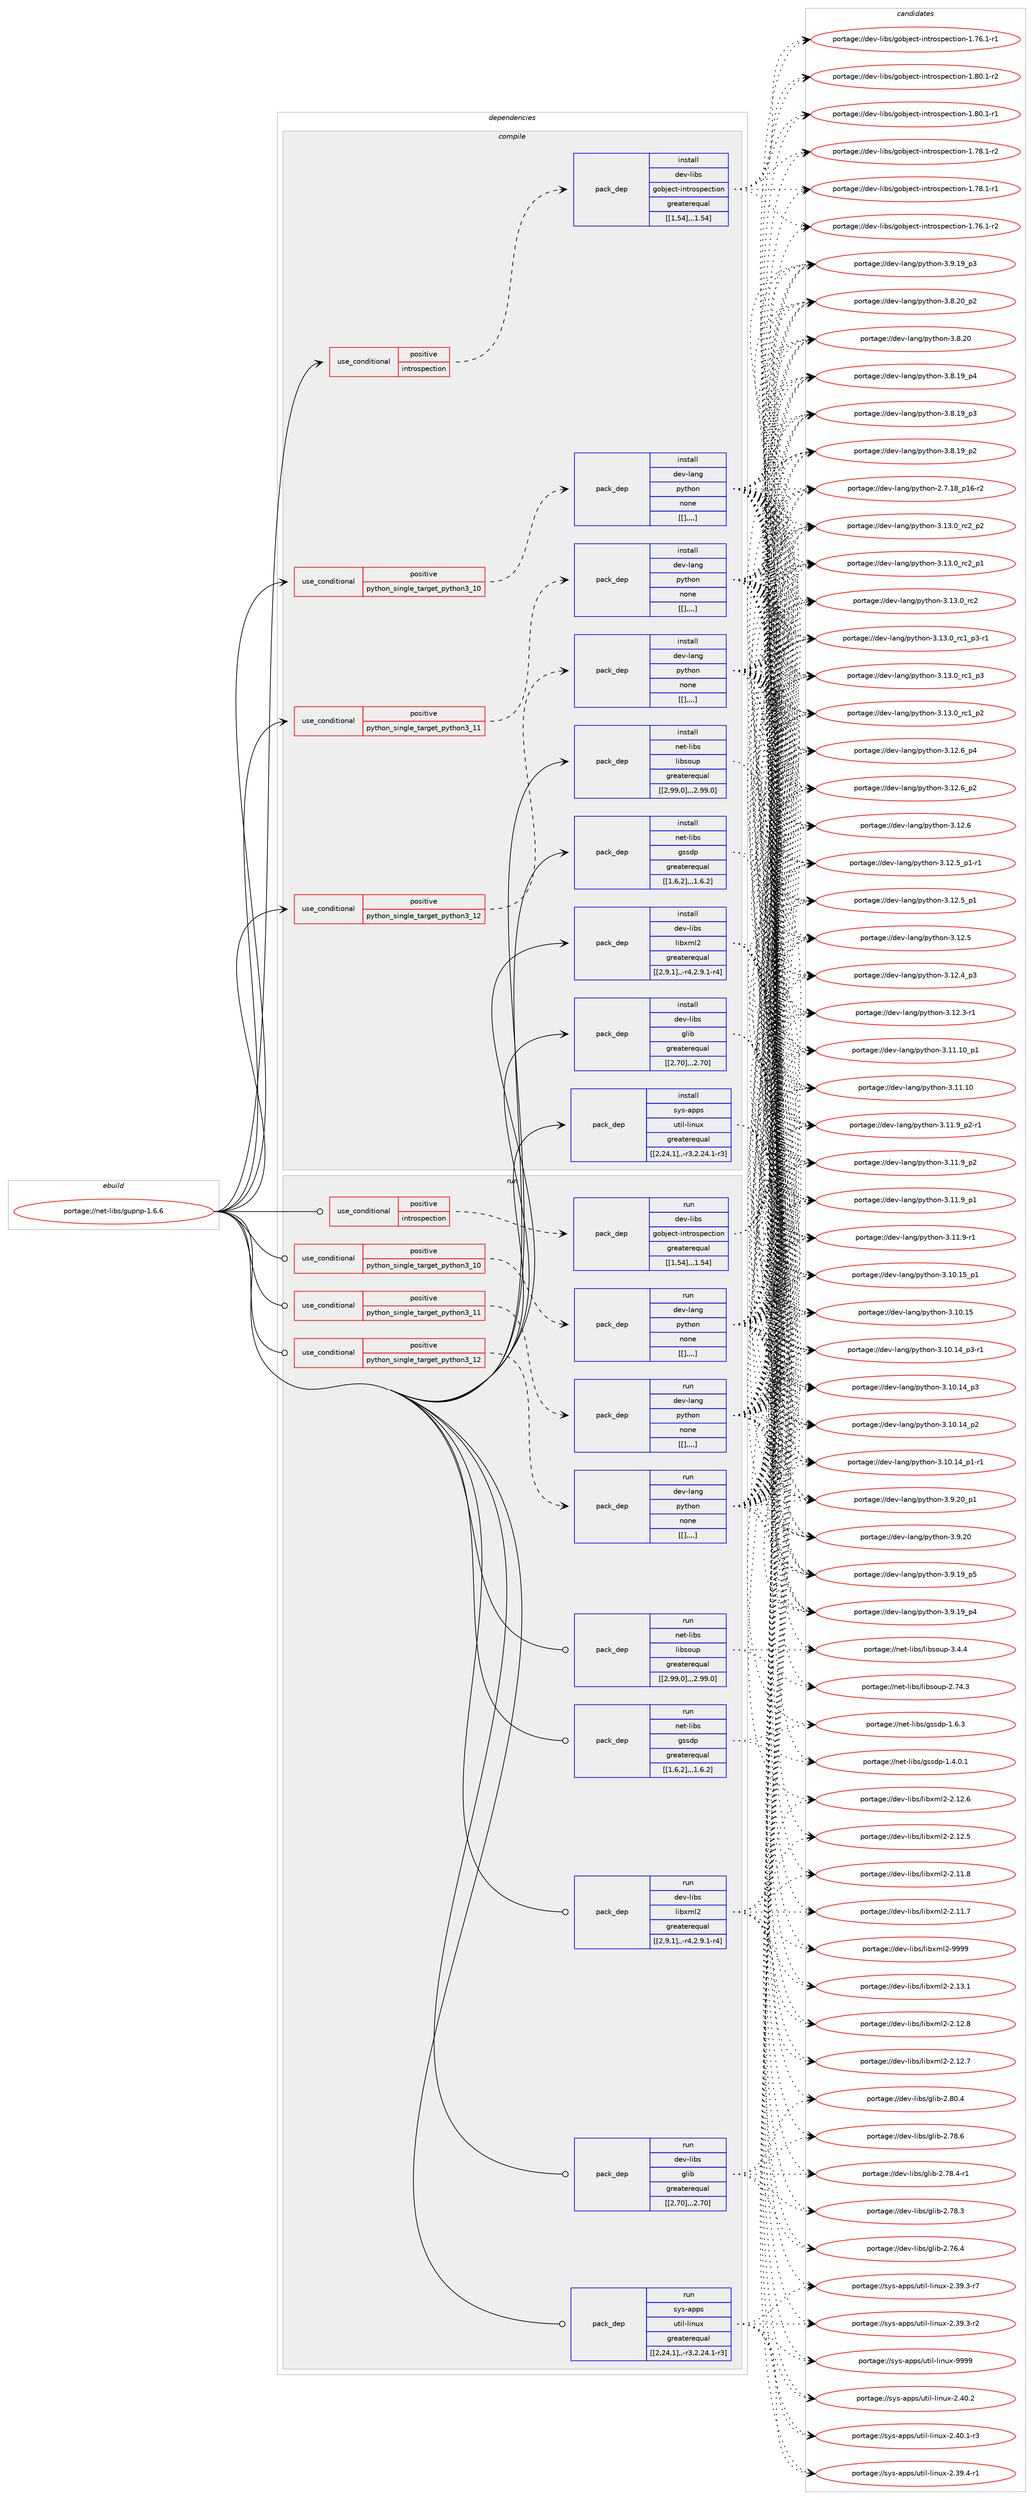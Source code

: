 digraph prolog {

# *************
# Graph options
# *************

newrank=true;
concentrate=true;
compound=true;
graph [rankdir=LR,fontname=Helvetica,fontsize=10,ranksep=1.5];#, ranksep=2.5, nodesep=0.2];
edge  [arrowhead=vee];
node  [fontname=Helvetica,fontsize=10];

# **********
# The ebuild
# **********

subgraph cluster_leftcol {
color=gray;
label=<<i>ebuild</i>>;
id [label="portage://net-libs/gupnp-1.6.6", color=red, width=4, href="../net-libs/gupnp-1.6.6.svg"];
}

# ****************
# The dependencies
# ****************

subgraph cluster_midcol {
color=gray;
label=<<i>dependencies</i>>;
subgraph cluster_compile {
fillcolor="#eeeeee";
style=filled;
label=<<i>compile</i>>;
subgraph cond2613 {
dependency6741 [label=<<TABLE BORDER="0" CELLBORDER="1" CELLSPACING="0" CELLPADDING="4"><TR><TD ROWSPAN="3" CELLPADDING="10">use_conditional</TD></TR><TR><TD>positive</TD></TR><TR><TD>introspection</TD></TR></TABLE>>, shape=none, color=red];
subgraph pack4115 {
dependency6742 [label=<<TABLE BORDER="0" CELLBORDER="1" CELLSPACING="0" CELLPADDING="4" WIDTH="220"><TR><TD ROWSPAN="6" CELLPADDING="30">pack_dep</TD></TR><TR><TD WIDTH="110">install</TD></TR><TR><TD>dev-libs</TD></TR><TR><TD>gobject-introspection</TD></TR><TR><TD>greaterequal</TD></TR><TR><TD>[[1,54],,,1.54]</TD></TR></TABLE>>, shape=none, color=blue];
}
dependency6741:e -> dependency6742:w [weight=20,style="dashed",arrowhead="vee"];
}
id:e -> dependency6741:w [weight=20,style="solid",arrowhead="vee"];
subgraph cond2614 {
dependency6743 [label=<<TABLE BORDER="0" CELLBORDER="1" CELLSPACING="0" CELLPADDING="4"><TR><TD ROWSPAN="3" CELLPADDING="10">use_conditional</TD></TR><TR><TD>positive</TD></TR><TR><TD>python_single_target_python3_10</TD></TR></TABLE>>, shape=none, color=red];
subgraph pack4116 {
dependency6744 [label=<<TABLE BORDER="0" CELLBORDER="1" CELLSPACING="0" CELLPADDING="4" WIDTH="220"><TR><TD ROWSPAN="6" CELLPADDING="30">pack_dep</TD></TR><TR><TD WIDTH="110">install</TD></TR><TR><TD>dev-lang</TD></TR><TR><TD>python</TD></TR><TR><TD>none</TD></TR><TR><TD>[[],,,,]</TD></TR></TABLE>>, shape=none, color=blue];
}
dependency6743:e -> dependency6744:w [weight=20,style="dashed",arrowhead="vee"];
}
id:e -> dependency6743:w [weight=20,style="solid",arrowhead="vee"];
subgraph cond2615 {
dependency6745 [label=<<TABLE BORDER="0" CELLBORDER="1" CELLSPACING="0" CELLPADDING="4"><TR><TD ROWSPAN="3" CELLPADDING="10">use_conditional</TD></TR><TR><TD>positive</TD></TR><TR><TD>python_single_target_python3_11</TD></TR></TABLE>>, shape=none, color=red];
subgraph pack4117 {
dependency6746 [label=<<TABLE BORDER="0" CELLBORDER="1" CELLSPACING="0" CELLPADDING="4" WIDTH="220"><TR><TD ROWSPAN="6" CELLPADDING="30">pack_dep</TD></TR><TR><TD WIDTH="110">install</TD></TR><TR><TD>dev-lang</TD></TR><TR><TD>python</TD></TR><TR><TD>none</TD></TR><TR><TD>[[],,,,]</TD></TR></TABLE>>, shape=none, color=blue];
}
dependency6745:e -> dependency6746:w [weight=20,style="dashed",arrowhead="vee"];
}
id:e -> dependency6745:w [weight=20,style="solid",arrowhead="vee"];
subgraph cond2616 {
dependency6747 [label=<<TABLE BORDER="0" CELLBORDER="1" CELLSPACING="0" CELLPADDING="4"><TR><TD ROWSPAN="3" CELLPADDING="10">use_conditional</TD></TR><TR><TD>positive</TD></TR><TR><TD>python_single_target_python3_12</TD></TR></TABLE>>, shape=none, color=red];
subgraph pack4118 {
dependency6748 [label=<<TABLE BORDER="0" CELLBORDER="1" CELLSPACING="0" CELLPADDING="4" WIDTH="220"><TR><TD ROWSPAN="6" CELLPADDING="30">pack_dep</TD></TR><TR><TD WIDTH="110">install</TD></TR><TR><TD>dev-lang</TD></TR><TR><TD>python</TD></TR><TR><TD>none</TD></TR><TR><TD>[[],,,,]</TD></TR></TABLE>>, shape=none, color=blue];
}
dependency6747:e -> dependency6748:w [weight=20,style="dashed",arrowhead="vee"];
}
id:e -> dependency6747:w [weight=20,style="solid",arrowhead="vee"];
subgraph pack4119 {
dependency6749 [label=<<TABLE BORDER="0" CELLBORDER="1" CELLSPACING="0" CELLPADDING="4" WIDTH="220"><TR><TD ROWSPAN="6" CELLPADDING="30">pack_dep</TD></TR><TR><TD WIDTH="110">install</TD></TR><TR><TD>dev-libs</TD></TR><TR><TD>glib</TD></TR><TR><TD>greaterequal</TD></TR><TR><TD>[[2,70],,,2.70]</TD></TR></TABLE>>, shape=none, color=blue];
}
id:e -> dependency6749:w [weight=20,style="solid",arrowhead="vee"];
subgraph pack4120 {
dependency6750 [label=<<TABLE BORDER="0" CELLBORDER="1" CELLSPACING="0" CELLPADDING="4" WIDTH="220"><TR><TD ROWSPAN="6" CELLPADDING="30">pack_dep</TD></TR><TR><TD WIDTH="110">install</TD></TR><TR><TD>dev-libs</TD></TR><TR><TD>libxml2</TD></TR><TR><TD>greaterequal</TD></TR><TR><TD>[[2,9,1],,-r4,2.9.1-r4]</TD></TR></TABLE>>, shape=none, color=blue];
}
id:e -> dependency6750:w [weight=20,style="solid",arrowhead="vee"];
subgraph pack4121 {
dependency6751 [label=<<TABLE BORDER="0" CELLBORDER="1" CELLSPACING="0" CELLPADDING="4" WIDTH="220"><TR><TD ROWSPAN="6" CELLPADDING="30">pack_dep</TD></TR><TR><TD WIDTH="110">install</TD></TR><TR><TD>net-libs</TD></TR><TR><TD>gssdp</TD></TR><TR><TD>greaterequal</TD></TR><TR><TD>[[1,6,2],,,1.6.2]</TD></TR></TABLE>>, shape=none, color=blue];
}
id:e -> dependency6751:w [weight=20,style="solid",arrowhead="vee"];
subgraph pack4122 {
dependency6752 [label=<<TABLE BORDER="0" CELLBORDER="1" CELLSPACING="0" CELLPADDING="4" WIDTH="220"><TR><TD ROWSPAN="6" CELLPADDING="30">pack_dep</TD></TR><TR><TD WIDTH="110">install</TD></TR><TR><TD>net-libs</TD></TR><TR><TD>libsoup</TD></TR><TR><TD>greaterequal</TD></TR><TR><TD>[[2,99,0],,,2.99.0]</TD></TR></TABLE>>, shape=none, color=blue];
}
id:e -> dependency6752:w [weight=20,style="solid",arrowhead="vee"];
subgraph pack4123 {
dependency6753 [label=<<TABLE BORDER="0" CELLBORDER="1" CELLSPACING="0" CELLPADDING="4" WIDTH="220"><TR><TD ROWSPAN="6" CELLPADDING="30">pack_dep</TD></TR><TR><TD WIDTH="110">install</TD></TR><TR><TD>sys-apps</TD></TR><TR><TD>util-linux</TD></TR><TR><TD>greaterequal</TD></TR><TR><TD>[[2,24,1],,-r3,2.24.1-r3]</TD></TR></TABLE>>, shape=none, color=blue];
}
id:e -> dependency6753:w [weight=20,style="solid",arrowhead="vee"];
}
subgraph cluster_compileandrun {
fillcolor="#eeeeee";
style=filled;
label=<<i>compile and run</i>>;
}
subgraph cluster_run {
fillcolor="#eeeeee";
style=filled;
label=<<i>run</i>>;
subgraph cond2617 {
dependency6754 [label=<<TABLE BORDER="0" CELLBORDER="1" CELLSPACING="0" CELLPADDING="4"><TR><TD ROWSPAN="3" CELLPADDING="10">use_conditional</TD></TR><TR><TD>positive</TD></TR><TR><TD>introspection</TD></TR></TABLE>>, shape=none, color=red];
subgraph pack4124 {
dependency6755 [label=<<TABLE BORDER="0" CELLBORDER="1" CELLSPACING="0" CELLPADDING="4" WIDTH="220"><TR><TD ROWSPAN="6" CELLPADDING="30">pack_dep</TD></TR><TR><TD WIDTH="110">run</TD></TR><TR><TD>dev-libs</TD></TR><TR><TD>gobject-introspection</TD></TR><TR><TD>greaterequal</TD></TR><TR><TD>[[1,54],,,1.54]</TD></TR></TABLE>>, shape=none, color=blue];
}
dependency6754:e -> dependency6755:w [weight=20,style="dashed",arrowhead="vee"];
}
id:e -> dependency6754:w [weight=20,style="solid",arrowhead="odot"];
subgraph cond2618 {
dependency6756 [label=<<TABLE BORDER="0" CELLBORDER="1" CELLSPACING="0" CELLPADDING="4"><TR><TD ROWSPAN="3" CELLPADDING="10">use_conditional</TD></TR><TR><TD>positive</TD></TR><TR><TD>python_single_target_python3_10</TD></TR></TABLE>>, shape=none, color=red];
subgraph pack4125 {
dependency6757 [label=<<TABLE BORDER="0" CELLBORDER="1" CELLSPACING="0" CELLPADDING="4" WIDTH="220"><TR><TD ROWSPAN="6" CELLPADDING="30">pack_dep</TD></TR><TR><TD WIDTH="110">run</TD></TR><TR><TD>dev-lang</TD></TR><TR><TD>python</TD></TR><TR><TD>none</TD></TR><TR><TD>[[],,,,]</TD></TR></TABLE>>, shape=none, color=blue];
}
dependency6756:e -> dependency6757:w [weight=20,style="dashed",arrowhead="vee"];
}
id:e -> dependency6756:w [weight=20,style="solid",arrowhead="odot"];
subgraph cond2619 {
dependency6758 [label=<<TABLE BORDER="0" CELLBORDER="1" CELLSPACING="0" CELLPADDING="4"><TR><TD ROWSPAN="3" CELLPADDING="10">use_conditional</TD></TR><TR><TD>positive</TD></TR><TR><TD>python_single_target_python3_11</TD></TR></TABLE>>, shape=none, color=red];
subgraph pack4126 {
dependency6759 [label=<<TABLE BORDER="0" CELLBORDER="1" CELLSPACING="0" CELLPADDING="4" WIDTH="220"><TR><TD ROWSPAN="6" CELLPADDING="30">pack_dep</TD></TR><TR><TD WIDTH="110">run</TD></TR><TR><TD>dev-lang</TD></TR><TR><TD>python</TD></TR><TR><TD>none</TD></TR><TR><TD>[[],,,,]</TD></TR></TABLE>>, shape=none, color=blue];
}
dependency6758:e -> dependency6759:w [weight=20,style="dashed",arrowhead="vee"];
}
id:e -> dependency6758:w [weight=20,style="solid",arrowhead="odot"];
subgraph cond2620 {
dependency6760 [label=<<TABLE BORDER="0" CELLBORDER="1" CELLSPACING="0" CELLPADDING="4"><TR><TD ROWSPAN="3" CELLPADDING="10">use_conditional</TD></TR><TR><TD>positive</TD></TR><TR><TD>python_single_target_python3_12</TD></TR></TABLE>>, shape=none, color=red];
subgraph pack4127 {
dependency6761 [label=<<TABLE BORDER="0" CELLBORDER="1" CELLSPACING="0" CELLPADDING="4" WIDTH="220"><TR><TD ROWSPAN="6" CELLPADDING="30">pack_dep</TD></TR><TR><TD WIDTH="110">run</TD></TR><TR><TD>dev-lang</TD></TR><TR><TD>python</TD></TR><TR><TD>none</TD></TR><TR><TD>[[],,,,]</TD></TR></TABLE>>, shape=none, color=blue];
}
dependency6760:e -> dependency6761:w [weight=20,style="dashed",arrowhead="vee"];
}
id:e -> dependency6760:w [weight=20,style="solid",arrowhead="odot"];
subgraph pack4128 {
dependency6762 [label=<<TABLE BORDER="0" CELLBORDER="1" CELLSPACING="0" CELLPADDING="4" WIDTH="220"><TR><TD ROWSPAN="6" CELLPADDING="30">pack_dep</TD></TR><TR><TD WIDTH="110">run</TD></TR><TR><TD>dev-libs</TD></TR><TR><TD>glib</TD></TR><TR><TD>greaterequal</TD></TR><TR><TD>[[2,70],,,2.70]</TD></TR></TABLE>>, shape=none, color=blue];
}
id:e -> dependency6762:w [weight=20,style="solid",arrowhead="odot"];
subgraph pack4129 {
dependency6763 [label=<<TABLE BORDER="0" CELLBORDER="1" CELLSPACING="0" CELLPADDING="4" WIDTH="220"><TR><TD ROWSPAN="6" CELLPADDING="30">pack_dep</TD></TR><TR><TD WIDTH="110">run</TD></TR><TR><TD>dev-libs</TD></TR><TR><TD>libxml2</TD></TR><TR><TD>greaterequal</TD></TR><TR><TD>[[2,9,1],,-r4,2.9.1-r4]</TD></TR></TABLE>>, shape=none, color=blue];
}
id:e -> dependency6763:w [weight=20,style="solid",arrowhead="odot"];
subgraph pack4130 {
dependency6764 [label=<<TABLE BORDER="0" CELLBORDER="1" CELLSPACING="0" CELLPADDING="4" WIDTH="220"><TR><TD ROWSPAN="6" CELLPADDING="30">pack_dep</TD></TR><TR><TD WIDTH="110">run</TD></TR><TR><TD>net-libs</TD></TR><TR><TD>gssdp</TD></TR><TR><TD>greaterequal</TD></TR><TR><TD>[[1,6,2],,,1.6.2]</TD></TR></TABLE>>, shape=none, color=blue];
}
id:e -> dependency6764:w [weight=20,style="solid",arrowhead="odot"];
subgraph pack4131 {
dependency6765 [label=<<TABLE BORDER="0" CELLBORDER="1" CELLSPACING="0" CELLPADDING="4" WIDTH="220"><TR><TD ROWSPAN="6" CELLPADDING="30">pack_dep</TD></TR><TR><TD WIDTH="110">run</TD></TR><TR><TD>net-libs</TD></TR><TR><TD>libsoup</TD></TR><TR><TD>greaterequal</TD></TR><TR><TD>[[2,99,0],,,2.99.0]</TD></TR></TABLE>>, shape=none, color=blue];
}
id:e -> dependency6765:w [weight=20,style="solid",arrowhead="odot"];
subgraph pack4132 {
dependency6766 [label=<<TABLE BORDER="0" CELLBORDER="1" CELLSPACING="0" CELLPADDING="4" WIDTH="220"><TR><TD ROWSPAN="6" CELLPADDING="30">pack_dep</TD></TR><TR><TD WIDTH="110">run</TD></TR><TR><TD>sys-apps</TD></TR><TR><TD>util-linux</TD></TR><TR><TD>greaterequal</TD></TR><TR><TD>[[2,24,1],,-r3,2.24.1-r3]</TD></TR></TABLE>>, shape=none, color=blue];
}
id:e -> dependency6766:w [weight=20,style="solid",arrowhead="odot"];
}
}

# **************
# The candidates
# **************

subgraph cluster_choices {
rank=same;
color=gray;
label=<<i>candidates</i>>;

subgraph choice4115 {
color=black;
nodesep=1;
choice10010111845108105981154710311198106101991164510511011611411111511210199116105111110454946564846494511450 [label="portage://dev-libs/gobject-introspection-1.80.1-r2", color=red, width=4,href="../dev-libs/gobject-introspection-1.80.1-r2.svg"];
choice10010111845108105981154710311198106101991164510511011611411111511210199116105111110454946564846494511449 [label="portage://dev-libs/gobject-introspection-1.80.1-r1", color=red, width=4,href="../dev-libs/gobject-introspection-1.80.1-r1.svg"];
choice10010111845108105981154710311198106101991164510511011611411111511210199116105111110454946555646494511450 [label="portage://dev-libs/gobject-introspection-1.78.1-r2", color=red, width=4,href="../dev-libs/gobject-introspection-1.78.1-r2.svg"];
choice10010111845108105981154710311198106101991164510511011611411111511210199116105111110454946555646494511449 [label="portage://dev-libs/gobject-introspection-1.78.1-r1", color=red, width=4,href="../dev-libs/gobject-introspection-1.78.1-r1.svg"];
choice10010111845108105981154710311198106101991164510511011611411111511210199116105111110454946555446494511450 [label="portage://dev-libs/gobject-introspection-1.76.1-r2", color=red, width=4,href="../dev-libs/gobject-introspection-1.76.1-r2.svg"];
choice10010111845108105981154710311198106101991164510511011611411111511210199116105111110454946555446494511449 [label="portage://dev-libs/gobject-introspection-1.76.1-r1", color=red, width=4,href="../dev-libs/gobject-introspection-1.76.1-r1.svg"];
dependency6742:e -> choice10010111845108105981154710311198106101991164510511011611411111511210199116105111110454946564846494511450:w [style=dotted,weight="100"];
dependency6742:e -> choice10010111845108105981154710311198106101991164510511011611411111511210199116105111110454946564846494511449:w [style=dotted,weight="100"];
dependency6742:e -> choice10010111845108105981154710311198106101991164510511011611411111511210199116105111110454946555646494511450:w [style=dotted,weight="100"];
dependency6742:e -> choice10010111845108105981154710311198106101991164510511011611411111511210199116105111110454946555646494511449:w [style=dotted,weight="100"];
dependency6742:e -> choice10010111845108105981154710311198106101991164510511011611411111511210199116105111110454946555446494511450:w [style=dotted,weight="100"];
dependency6742:e -> choice10010111845108105981154710311198106101991164510511011611411111511210199116105111110454946555446494511449:w [style=dotted,weight="100"];
}
subgraph choice4116 {
color=black;
nodesep=1;
choice100101118451089711010347112121116104111110455146495146489511499509511250 [label="portage://dev-lang/python-3.13.0_rc2_p2", color=red, width=4,href="../dev-lang/python-3.13.0_rc2_p2.svg"];
choice100101118451089711010347112121116104111110455146495146489511499509511249 [label="portage://dev-lang/python-3.13.0_rc2_p1", color=red, width=4,href="../dev-lang/python-3.13.0_rc2_p1.svg"];
choice10010111845108971101034711212111610411111045514649514648951149950 [label="portage://dev-lang/python-3.13.0_rc2", color=red, width=4,href="../dev-lang/python-3.13.0_rc2.svg"];
choice1001011184510897110103471121211161041111104551464951464895114994995112514511449 [label="portage://dev-lang/python-3.13.0_rc1_p3-r1", color=red, width=4,href="../dev-lang/python-3.13.0_rc1_p3-r1.svg"];
choice100101118451089711010347112121116104111110455146495146489511499499511251 [label="portage://dev-lang/python-3.13.0_rc1_p3", color=red, width=4,href="../dev-lang/python-3.13.0_rc1_p3.svg"];
choice100101118451089711010347112121116104111110455146495146489511499499511250 [label="portage://dev-lang/python-3.13.0_rc1_p2", color=red, width=4,href="../dev-lang/python-3.13.0_rc1_p2.svg"];
choice100101118451089711010347112121116104111110455146495046549511252 [label="portage://dev-lang/python-3.12.6_p4", color=red, width=4,href="../dev-lang/python-3.12.6_p4.svg"];
choice100101118451089711010347112121116104111110455146495046549511250 [label="portage://dev-lang/python-3.12.6_p2", color=red, width=4,href="../dev-lang/python-3.12.6_p2.svg"];
choice10010111845108971101034711212111610411111045514649504654 [label="portage://dev-lang/python-3.12.6", color=red, width=4,href="../dev-lang/python-3.12.6.svg"];
choice1001011184510897110103471121211161041111104551464950465395112494511449 [label="portage://dev-lang/python-3.12.5_p1-r1", color=red, width=4,href="../dev-lang/python-3.12.5_p1-r1.svg"];
choice100101118451089711010347112121116104111110455146495046539511249 [label="portage://dev-lang/python-3.12.5_p1", color=red, width=4,href="../dev-lang/python-3.12.5_p1.svg"];
choice10010111845108971101034711212111610411111045514649504653 [label="portage://dev-lang/python-3.12.5", color=red, width=4,href="../dev-lang/python-3.12.5.svg"];
choice100101118451089711010347112121116104111110455146495046529511251 [label="portage://dev-lang/python-3.12.4_p3", color=red, width=4,href="../dev-lang/python-3.12.4_p3.svg"];
choice100101118451089711010347112121116104111110455146495046514511449 [label="portage://dev-lang/python-3.12.3-r1", color=red, width=4,href="../dev-lang/python-3.12.3-r1.svg"];
choice10010111845108971101034711212111610411111045514649494649489511249 [label="portage://dev-lang/python-3.11.10_p1", color=red, width=4,href="../dev-lang/python-3.11.10_p1.svg"];
choice1001011184510897110103471121211161041111104551464949464948 [label="portage://dev-lang/python-3.11.10", color=red, width=4,href="../dev-lang/python-3.11.10.svg"];
choice1001011184510897110103471121211161041111104551464949465795112504511449 [label="portage://dev-lang/python-3.11.9_p2-r1", color=red, width=4,href="../dev-lang/python-3.11.9_p2-r1.svg"];
choice100101118451089711010347112121116104111110455146494946579511250 [label="portage://dev-lang/python-3.11.9_p2", color=red, width=4,href="../dev-lang/python-3.11.9_p2.svg"];
choice100101118451089711010347112121116104111110455146494946579511249 [label="portage://dev-lang/python-3.11.9_p1", color=red, width=4,href="../dev-lang/python-3.11.9_p1.svg"];
choice100101118451089711010347112121116104111110455146494946574511449 [label="portage://dev-lang/python-3.11.9-r1", color=red, width=4,href="../dev-lang/python-3.11.9-r1.svg"];
choice10010111845108971101034711212111610411111045514649484649539511249 [label="portage://dev-lang/python-3.10.15_p1", color=red, width=4,href="../dev-lang/python-3.10.15_p1.svg"];
choice1001011184510897110103471121211161041111104551464948464953 [label="portage://dev-lang/python-3.10.15", color=red, width=4,href="../dev-lang/python-3.10.15.svg"];
choice100101118451089711010347112121116104111110455146494846495295112514511449 [label="portage://dev-lang/python-3.10.14_p3-r1", color=red, width=4,href="../dev-lang/python-3.10.14_p3-r1.svg"];
choice10010111845108971101034711212111610411111045514649484649529511251 [label="portage://dev-lang/python-3.10.14_p3", color=red, width=4,href="../dev-lang/python-3.10.14_p3.svg"];
choice10010111845108971101034711212111610411111045514649484649529511250 [label="portage://dev-lang/python-3.10.14_p2", color=red, width=4,href="../dev-lang/python-3.10.14_p2.svg"];
choice100101118451089711010347112121116104111110455146494846495295112494511449 [label="portage://dev-lang/python-3.10.14_p1-r1", color=red, width=4,href="../dev-lang/python-3.10.14_p1-r1.svg"];
choice100101118451089711010347112121116104111110455146574650489511249 [label="portage://dev-lang/python-3.9.20_p1", color=red, width=4,href="../dev-lang/python-3.9.20_p1.svg"];
choice10010111845108971101034711212111610411111045514657465048 [label="portage://dev-lang/python-3.9.20", color=red, width=4,href="../dev-lang/python-3.9.20.svg"];
choice100101118451089711010347112121116104111110455146574649579511253 [label="portage://dev-lang/python-3.9.19_p5", color=red, width=4,href="../dev-lang/python-3.9.19_p5.svg"];
choice100101118451089711010347112121116104111110455146574649579511252 [label="portage://dev-lang/python-3.9.19_p4", color=red, width=4,href="../dev-lang/python-3.9.19_p4.svg"];
choice100101118451089711010347112121116104111110455146574649579511251 [label="portage://dev-lang/python-3.9.19_p3", color=red, width=4,href="../dev-lang/python-3.9.19_p3.svg"];
choice100101118451089711010347112121116104111110455146564650489511250 [label="portage://dev-lang/python-3.8.20_p2", color=red, width=4,href="../dev-lang/python-3.8.20_p2.svg"];
choice10010111845108971101034711212111610411111045514656465048 [label="portage://dev-lang/python-3.8.20", color=red, width=4,href="../dev-lang/python-3.8.20.svg"];
choice100101118451089711010347112121116104111110455146564649579511252 [label="portage://dev-lang/python-3.8.19_p4", color=red, width=4,href="../dev-lang/python-3.8.19_p4.svg"];
choice100101118451089711010347112121116104111110455146564649579511251 [label="portage://dev-lang/python-3.8.19_p3", color=red, width=4,href="../dev-lang/python-3.8.19_p3.svg"];
choice100101118451089711010347112121116104111110455146564649579511250 [label="portage://dev-lang/python-3.8.19_p2", color=red, width=4,href="../dev-lang/python-3.8.19_p2.svg"];
choice100101118451089711010347112121116104111110455046554649569511249544511450 [label="portage://dev-lang/python-2.7.18_p16-r2", color=red, width=4,href="../dev-lang/python-2.7.18_p16-r2.svg"];
dependency6744:e -> choice100101118451089711010347112121116104111110455146495146489511499509511250:w [style=dotted,weight="100"];
dependency6744:e -> choice100101118451089711010347112121116104111110455146495146489511499509511249:w [style=dotted,weight="100"];
dependency6744:e -> choice10010111845108971101034711212111610411111045514649514648951149950:w [style=dotted,weight="100"];
dependency6744:e -> choice1001011184510897110103471121211161041111104551464951464895114994995112514511449:w [style=dotted,weight="100"];
dependency6744:e -> choice100101118451089711010347112121116104111110455146495146489511499499511251:w [style=dotted,weight="100"];
dependency6744:e -> choice100101118451089711010347112121116104111110455146495146489511499499511250:w [style=dotted,weight="100"];
dependency6744:e -> choice100101118451089711010347112121116104111110455146495046549511252:w [style=dotted,weight="100"];
dependency6744:e -> choice100101118451089711010347112121116104111110455146495046549511250:w [style=dotted,weight="100"];
dependency6744:e -> choice10010111845108971101034711212111610411111045514649504654:w [style=dotted,weight="100"];
dependency6744:e -> choice1001011184510897110103471121211161041111104551464950465395112494511449:w [style=dotted,weight="100"];
dependency6744:e -> choice100101118451089711010347112121116104111110455146495046539511249:w [style=dotted,weight="100"];
dependency6744:e -> choice10010111845108971101034711212111610411111045514649504653:w [style=dotted,weight="100"];
dependency6744:e -> choice100101118451089711010347112121116104111110455146495046529511251:w [style=dotted,weight="100"];
dependency6744:e -> choice100101118451089711010347112121116104111110455146495046514511449:w [style=dotted,weight="100"];
dependency6744:e -> choice10010111845108971101034711212111610411111045514649494649489511249:w [style=dotted,weight="100"];
dependency6744:e -> choice1001011184510897110103471121211161041111104551464949464948:w [style=dotted,weight="100"];
dependency6744:e -> choice1001011184510897110103471121211161041111104551464949465795112504511449:w [style=dotted,weight="100"];
dependency6744:e -> choice100101118451089711010347112121116104111110455146494946579511250:w [style=dotted,weight="100"];
dependency6744:e -> choice100101118451089711010347112121116104111110455146494946579511249:w [style=dotted,weight="100"];
dependency6744:e -> choice100101118451089711010347112121116104111110455146494946574511449:w [style=dotted,weight="100"];
dependency6744:e -> choice10010111845108971101034711212111610411111045514649484649539511249:w [style=dotted,weight="100"];
dependency6744:e -> choice1001011184510897110103471121211161041111104551464948464953:w [style=dotted,weight="100"];
dependency6744:e -> choice100101118451089711010347112121116104111110455146494846495295112514511449:w [style=dotted,weight="100"];
dependency6744:e -> choice10010111845108971101034711212111610411111045514649484649529511251:w [style=dotted,weight="100"];
dependency6744:e -> choice10010111845108971101034711212111610411111045514649484649529511250:w [style=dotted,weight="100"];
dependency6744:e -> choice100101118451089711010347112121116104111110455146494846495295112494511449:w [style=dotted,weight="100"];
dependency6744:e -> choice100101118451089711010347112121116104111110455146574650489511249:w [style=dotted,weight="100"];
dependency6744:e -> choice10010111845108971101034711212111610411111045514657465048:w [style=dotted,weight="100"];
dependency6744:e -> choice100101118451089711010347112121116104111110455146574649579511253:w [style=dotted,weight="100"];
dependency6744:e -> choice100101118451089711010347112121116104111110455146574649579511252:w [style=dotted,weight="100"];
dependency6744:e -> choice100101118451089711010347112121116104111110455146574649579511251:w [style=dotted,weight="100"];
dependency6744:e -> choice100101118451089711010347112121116104111110455146564650489511250:w [style=dotted,weight="100"];
dependency6744:e -> choice10010111845108971101034711212111610411111045514656465048:w [style=dotted,weight="100"];
dependency6744:e -> choice100101118451089711010347112121116104111110455146564649579511252:w [style=dotted,weight="100"];
dependency6744:e -> choice100101118451089711010347112121116104111110455146564649579511251:w [style=dotted,weight="100"];
dependency6744:e -> choice100101118451089711010347112121116104111110455146564649579511250:w [style=dotted,weight="100"];
dependency6744:e -> choice100101118451089711010347112121116104111110455046554649569511249544511450:w [style=dotted,weight="100"];
}
subgraph choice4117 {
color=black;
nodesep=1;
choice100101118451089711010347112121116104111110455146495146489511499509511250 [label="portage://dev-lang/python-3.13.0_rc2_p2", color=red, width=4,href="../dev-lang/python-3.13.0_rc2_p2.svg"];
choice100101118451089711010347112121116104111110455146495146489511499509511249 [label="portage://dev-lang/python-3.13.0_rc2_p1", color=red, width=4,href="../dev-lang/python-3.13.0_rc2_p1.svg"];
choice10010111845108971101034711212111610411111045514649514648951149950 [label="portage://dev-lang/python-3.13.0_rc2", color=red, width=4,href="../dev-lang/python-3.13.0_rc2.svg"];
choice1001011184510897110103471121211161041111104551464951464895114994995112514511449 [label="portage://dev-lang/python-3.13.0_rc1_p3-r1", color=red, width=4,href="../dev-lang/python-3.13.0_rc1_p3-r1.svg"];
choice100101118451089711010347112121116104111110455146495146489511499499511251 [label="portage://dev-lang/python-3.13.0_rc1_p3", color=red, width=4,href="../dev-lang/python-3.13.0_rc1_p3.svg"];
choice100101118451089711010347112121116104111110455146495146489511499499511250 [label="portage://dev-lang/python-3.13.0_rc1_p2", color=red, width=4,href="../dev-lang/python-3.13.0_rc1_p2.svg"];
choice100101118451089711010347112121116104111110455146495046549511252 [label="portage://dev-lang/python-3.12.6_p4", color=red, width=4,href="../dev-lang/python-3.12.6_p4.svg"];
choice100101118451089711010347112121116104111110455146495046549511250 [label="portage://dev-lang/python-3.12.6_p2", color=red, width=4,href="../dev-lang/python-3.12.6_p2.svg"];
choice10010111845108971101034711212111610411111045514649504654 [label="portage://dev-lang/python-3.12.6", color=red, width=4,href="../dev-lang/python-3.12.6.svg"];
choice1001011184510897110103471121211161041111104551464950465395112494511449 [label="portage://dev-lang/python-3.12.5_p1-r1", color=red, width=4,href="../dev-lang/python-3.12.5_p1-r1.svg"];
choice100101118451089711010347112121116104111110455146495046539511249 [label="portage://dev-lang/python-3.12.5_p1", color=red, width=4,href="../dev-lang/python-3.12.5_p1.svg"];
choice10010111845108971101034711212111610411111045514649504653 [label="portage://dev-lang/python-3.12.5", color=red, width=4,href="../dev-lang/python-3.12.5.svg"];
choice100101118451089711010347112121116104111110455146495046529511251 [label="portage://dev-lang/python-3.12.4_p3", color=red, width=4,href="../dev-lang/python-3.12.4_p3.svg"];
choice100101118451089711010347112121116104111110455146495046514511449 [label="portage://dev-lang/python-3.12.3-r1", color=red, width=4,href="../dev-lang/python-3.12.3-r1.svg"];
choice10010111845108971101034711212111610411111045514649494649489511249 [label="portage://dev-lang/python-3.11.10_p1", color=red, width=4,href="../dev-lang/python-3.11.10_p1.svg"];
choice1001011184510897110103471121211161041111104551464949464948 [label="portage://dev-lang/python-3.11.10", color=red, width=4,href="../dev-lang/python-3.11.10.svg"];
choice1001011184510897110103471121211161041111104551464949465795112504511449 [label="portage://dev-lang/python-3.11.9_p2-r1", color=red, width=4,href="../dev-lang/python-3.11.9_p2-r1.svg"];
choice100101118451089711010347112121116104111110455146494946579511250 [label="portage://dev-lang/python-3.11.9_p2", color=red, width=4,href="../dev-lang/python-3.11.9_p2.svg"];
choice100101118451089711010347112121116104111110455146494946579511249 [label="portage://dev-lang/python-3.11.9_p1", color=red, width=4,href="../dev-lang/python-3.11.9_p1.svg"];
choice100101118451089711010347112121116104111110455146494946574511449 [label="portage://dev-lang/python-3.11.9-r1", color=red, width=4,href="../dev-lang/python-3.11.9-r1.svg"];
choice10010111845108971101034711212111610411111045514649484649539511249 [label="portage://dev-lang/python-3.10.15_p1", color=red, width=4,href="../dev-lang/python-3.10.15_p1.svg"];
choice1001011184510897110103471121211161041111104551464948464953 [label="portage://dev-lang/python-3.10.15", color=red, width=4,href="../dev-lang/python-3.10.15.svg"];
choice100101118451089711010347112121116104111110455146494846495295112514511449 [label="portage://dev-lang/python-3.10.14_p3-r1", color=red, width=4,href="../dev-lang/python-3.10.14_p3-r1.svg"];
choice10010111845108971101034711212111610411111045514649484649529511251 [label="portage://dev-lang/python-3.10.14_p3", color=red, width=4,href="../dev-lang/python-3.10.14_p3.svg"];
choice10010111845108971101034711212111610411111045514649484649529511250 [label="portage://dev-lang/python-3.10.14_p2", color=red, width=4,href="../dev-lang/python-3.10.14_p2.svg"];
choice100101118451089711010347112121116104111110455146494846495295112494511449 [label="portage://dev-lang/python-3.10.14_p1-r1", color=red, width=4,href="../dev-lang/python-3.10.14_p1-r1.svg"];
choice100101118451089711010347112121116104111110455146574650489511249 [label="portage://dev-lang/python-3.9.20_p1", color=red, width=4,href="../dev-lang/python-3.9.20_p1.svg"];
choice10010111845108971101034711212111610411111045514657465048 [label="portage://dev-lang/python-3.9.20", color=red, width=4,href="../dev-lang/python-3.9.20.svg"];
choice100101118451089711010347112121116104111110455146574649579511253 [label="portage://dev-lang/python-3.9.19_p5", color=red, width=4,href="../dev-lang/python-3.9.19_p5.svg"];
choice100101118451089711010347112121116104111110455146574649579511252 [label="portage://dev-lang/python-3.9.19_p4", color=red, width=4,href="../dev-lang/python-3.9.19_p4.svg"];
choice100101118451089711010347112121116104111110455146574649579511251 [label="portage://dev-lang/python-3.9.19_p3", color=red, width=4,href="../dev-lang/python-3.9.19_p3.svg"];
choice100101118451089711010347112121116104111110455146564650489511250 [label="portage://dev-lang/python-3.8.20_p2", color=red, width=4,href="../dev-lang/python-3.8.20_p2.svg"];
choice10010111845108971101034711212111610411111045514656465048 [label="portage://dev-lang/python-3.8.20", color=red, width=4,href="../dev-lang/python-3.8.20.svg"];
choice100101118451089711010347112121116104111110455146564649579511252 [label="portage://dev-lang/python-3.8.19_p4", color=red, width=4,href="../dev-lang/python-3.8.19_p4.svg"];
choice100101118451089711010347112121116104111110455146564649579511251 [label="portage://dev-lang/python-3.8.19_p3", color=red, width=4,href="../dev-lang/python-3.8.19_p3.svg"];
choice100101118451089711010347112121116104111110455146564649579511250 [label="portage://dev-lang/python-3.8.19_p2", color=red, width=4,href="../dev-lang/python-3.8.19_p2.svg"];
choice100101118451089711010347112121116104111110455046554649569511249544511450 [label="portage://dev-lang/python-2.7.18_p16-r2", color=red, width=4,href="../dev-lang/python-2.7.18_p16-r2.svg"];
dependency6746:e -> choice100101118451089711010347112121116104111110455146495146489511499509511250:w [style=dotted,weight="100"];
dependency6746:e -> choice100101118451089711010347112121116104111110455146495146489511499509511249:w [style=dotted,weight="100"];
dependency6746:e -> choice10010111845108971101034711212111610411111045514649514648951149950:w [style=dotted,weight="100"];
dependency6746:e -> choice1001011184510897110103471121211161041111104551464951464895114994995112514511449:w [style=dotted,weight="100"];
dependency6746:e -> choice100101118451089711010347112121116104111110455146495146489511499499511251:w [style=dotted,weight="100"];
dependency6746:e -> choice100101118451089711010347112121116104111110455146495146489511499499511250:w [style=dotted,weight="100"];
dependency6746:e -> choice100101118451089711010347112121116104111110455146495046549511252:w [style=dotted,weight="100"];
dependency6746:e -> choice100101118451089711010347112121116104111110455146495046549511250:w [style=dotted,weight="100"];
dependency6746:e -> choice10010111845108971101034711212111610411111045514649504654:w [style=dotted,weight="100"];
dependency6746:e -> choice1001011184510897110103471121211161041111104551464950465395112494511449:w [style=dotted,weight="100"];
dependency6746:e -> choice100101118451089711010347112121116104111110455146495046539511249:w [style=dotted,weight="100"];
dependency6746:e -> choice10010111845108971101034711212111610411111045514649504653:w [style=dotted,weight="100"];
dependency6746:e -> choice100101118451089711010347112121116104111110455146495046529511251:w [style=dotted,weight="100"];
dependency6746:e -> choice100101118451089711010347112121116104111110455146495046514511449:w [style=dotted,weight="100"];
dependency6746:e -> choice10010111845108971101034711212111610411111045514649494649489511249:w [style=dotted,weight="100"];
dependency6746:e -> choice1001011184510897110103471121211161041111104551464949464948:w [style=dotted,weight="100"];
dependency6746:e -> choice1001011184510897110103471121211161041111104551464949465795112504511449:w [style=dotted,weight="100"];
dependency6746:e -> choice100101118451089711010347112121116104111110455146494946579511250:w [style=dotted,weight="100"];
dependency6746:e -> choice100101118451089711010347112121116104111110455146494946579511249:w [style=dotted,weight="100"];
dependency6746:e -> choice100101118451089711010347112121116104111110455146494946574511449:w [style=dotted,weight="100"];
dependency6746:e -> choice10010111845108971101034711212111610411111045514649484649539511249:w [style=dotted,weight="100"];
dependency6746:e -> choice1001011184510897110103471121211161041111104551464948464953:w [style=dotted,weight="100"];
dependency6746:e -> choice100101118451089711010347112121116104111110455146494846495295112514511449:w [style=dotted,weight="100"];
dependency6746:e -> choice10010111845108971101034711212111610411111045514649484649529511251:w [style=dotted,weight="100"];
dependency6746:e -> choice10010111845108971101034711212111610411111045514649484649529511250:w [style=dotted,weight="100"];
dependency6746:e -> choice100101118451089711010347112121116104111110455146494846495295112494511449:w [style=dotted,weight="100"];
dependency6746:e -> choice100101118451089711010347112121116104111110455146574650489511249:w [style=dotted,weight="100"];
dependency6746:e -> choice10010111845108971101034711212111610411111045514657465048:w [style=dotted,weight="100"];
dependency6746:e -> choice100101118451089711010347112121116104111110455146574649579511253:w [style=dotted,weight="100"];
dependency6746:e -> choice100101118451089711010347112121116104111110455146574649579511252:w [style=dotted,weight="100"];
dependency6746:e -> choice100101118451089711010347112121116104111110455146574649579511251:w [style=dotted,weight="100"];
dependency6746:e -> choice100101118451089711010347112121116104111110455146564650489511250:w [style=dotted,weight="100"];
dependency6746:e -> choice10010111845108971101034711212111610411111045514656465048:w [style=dotted,weight="100"];
dependency6746:e -> choice100101118451089711010347112121116104111110455146564649579511252:w [style=dotted,weight="100"];
dependency6746:e -> choice100101118451089711010347112121116104111110455146564649579511251:w [style=dotted,weight="100"];
dependency6746:e -> choice100101118451089711010347112121116104111110455146564649579511250:w [style=dotted,weight="100"];
dependency6746:e -> choice100101118451089711010347112121116104111110455046554649569511249544511450:w [style=dotted,weight="100"];
}
subgraph choice4118 {
color=black;
nodesep=1;
choice100101118451089711010347112121116104111110455146495146489511499509511250 [label="portage://dev-lang/python-3.13.0_rc2_p2", color=red, width=4,href="../dev-lang/python-3.13.0_rc2_p2.svg"];
choice100101118451089711010347112121116104111110455146495146489511499509511249 [label="portage://dev-lang/python-3.13.0_rc2_p1", color=red, width=4,href="../dev-lang/python-3.13.0_rc2_p1.svg"];
choice10010111845108971101034711212111610411111045514649514648951149950 [label="portage://dev-lang/python-3.13.0_rc2", color=red, width=4,href="../dev-lang/python-3.13.0_rc2.svg"];
choice1001011184510897110103471121211161041111104551464951464895114994995112514511449 [label="portage://dev-lang/python-3.13.0_rc1_p3-r1", color=red, width=4,href="../dev-lang/python-3.13.0_rc1_p3-r1.svg"];
choice100101118451089711010347112121116104111110455146495146489511499499511251 [label="portage://dev-lang/python-3.13.0_rc1_p3", color=red, width=4,href="../dev-lang/python-3.13.0_rc1_p3.svg"];
choice100101118451089711010347112121116104111110455146495146489511499499511250 [label="portage://dev-lang/python-3.13.0_rc1_p2", color=red, width=4,href="../dev-lang/python-3.13.0_rc1_p2.svg"];
choice100101118451089711010347112121116104111110455146495046549511252 [label="portage://dev-lang/python-3.12.6_p4", color=red, width=4,href="../dev-lang/python-3.12.6_p4.svg"];
choice100101118451089711010347112121116104111110455146495046549511250 [label="portage://dev-lang/python-3.12.6_p2", color=red, width=4,href="../dev-lang/python-3.12.6_p2.svg"];
choice10010111845108971101034711212111610411111045514649504654 [label="portage://dev-lang/python-3.12.6", color=red, width=4,href="../dev-lang/python-3.12.6.svg"];
choice1001011184510897110103471121211161041111104551464950465395112494511449 [label="portage://dev-lang/python-3.12.5_p1-r1", color=red, width=4,href="../dev-lang/python-3.12.5_p1-r1.svg"];
choice100101118451089711010347112121116104111110455146495046539511249 [label="portage://dev-lang/python-3.12.5_p1", color=red, width=4,href="../dev-lang/python-3.12.5_p1.svg"];
choice10010111845108971101034711212111610411111045514649504653 [label="portage://dev-lang/python-3.12.5", color=red, width=4,href="../dev-lang/python-3.12.5.svg"];
choice100101118451089711010347112121116104111110455146495046529511251 [label="portage://dev-lang/python-3.12.4_p3", color=red, width=4,href="../dev-lang/python-3.12.4_p3.svg"];
choice100101118451089711010347112121116104111110455146495046514511449 [label="portage://dev-lang/python-3.12.3-r1", color=red, width=4,href="../dev-lang/python-3.12.3-r1.svg"];
choice10010111845108971101034711212111610411111045514649494649489511249 [label="portage://dev-lang/python-3.11.10_p1", color=red, width=4,href="../dev-lang/python-3.11.10_p1.svg"];
choice1001011184510897110103471121211161041111104551464949464948 [label="portage://dev-lang/python-3.11.10", color=red, width=4,href="../dev-lang/python-3.11.10.svg"];
choice1001011184510897110103471121211161041111104551464949465795112504511449 [label="portage://dev-lang/python-3.11.9_p2-r1", color=red, width=4,href="../dev-lang/python-3.11.9_p2-r1.svg"];
choice100101118451089711010347112121116104111110455146494946579511250 [label="portage://dev-lang/python-3.11.9_p2", color=red, width=4,href="../dev-lang/python-3.11.9_p2.svg"];
choice100101118451089711010347112121116104111110455146494946579511249 [label="portage://dev-lang/python-3.11.9_p1", color=red, width=4,href="../dev-lang/python-3.11.9_p1.svg"];
choice100101118451089711010347112121116104111110455146494946574511449 [label="portage://dev-lang/python-3.11.9-r1", color=red, width=4,href="../dev-lang/python-3.11.9-r1.svg"];
choice10010111845108971101034711212111610411111045514649484649539511249 [label="portage://dev-lang/python-3.10.15_p1", color=red, width=4,href="../dev-lang/python-3.10.15_p1.svg"];
choice1001011184510897110103471121211161041111104551464948464953 [label="portage://dev-lang/python-3.10.15", color=red, width=4,href="../dev-lang/python-3.10.15.svg"];
choice100101118451089711010347112121116104111110455146494846495295112514511449 [label="portage://dev-lang/python-3.10.14_p3-r1", color=red, width=4,href="../dev-lang/python-3.10.14_p3-r1.svg"];
choice10010111845108971101034711212111610411111045514649484649529511251 [label="portage://dev-lang/python-3.10.14_p3", color=red, width=4,href="../dev-lang/python-3.10.14_p3.svg"];
choice10010111845108971101034711212111610411111045514649484649529511250 [label="portage://dev-lang/python-3.10.14_p2", color=red, width=4,href="../dev-lang/python-3.10.14_p2.svg"];
choice100101118451089711010347112121116104111110455146494846495295112494511449 [label="portage://dev-lang/python-3.10.14_p1-r1", color=red, width=4,href="../dev-lang/python-3.10.14_p1-r1.svg"];
choice100101118451089711010347112121116104111110455146574650489511249 [label="portage://dev-lang/python-3.9.20_p1", color=red, width=4,href="../dev-lang/python-3.9.20_p1.svg"];
choice10010111845108971101034711212111610411111045514657465048 [label="portage://dev-lang/python-3.9.20", color=red, width=4,href="../dev-lang/python-3.9.20.svg"];
choice100101118451089711010347112121116104111110455146574649579511253 [label="portage://dev-lang/python-3.9.19_p5", color=red, width=4,href="../dev-lang/python-3.9.19_p5.svg"];
choice100101118451089711010347112121116104111110455146574649579511252 [label="portage://dev-lang/python-3.9.19_p4", color=red, width=4,href="../dev-lang/python-3.9.19_p4.svg"];
choice100101118451089711010347112121116104111110455146574649579511251 [label="portage://dev-lang/python-3.9.19_p3", color=red, width=4,href="../dev-lang/python-3.9.19_p3.svg"];
choice100101118451089711010347112121116104111110455146564650489511250 [label="portage://dev-lang/python-3.8.20_p2", color=red, width=4,href="../dev-lang/python-3.8.20_p2.svg"];
choice10010111845108971101034711212111610411111045514656465048 [label="portage://dev-lang/python-3.8.20", color=red, width=4,href="../dev-lang/python-3.8.20.svg"];
choice100101118451089711010347112121116104111110455146564649579511252 [label="portage://dev-lang/python-3.8.19_p4", color=red, width=4,href="../dev-lang/python-3.8.19_p4.svg"];
choice100101118451089711010347112121116104111110455146564649579511251 [label="portage://dev-lang/python-3.8.19_p3", color=red, width=4,href="../dev-lang/python-3.8.19_p3.svg"];
choice100101118451089711010347112121116104111110455146564649579511250 [label="portage://dev-lang/python-3.8.19_p2", color=red, width=4,href="../dev-lang/python-3.8.19_p2.svg"];
choice100101118451089711010347112121116104111110455046554649569511249544511450 [label="portage://dev-lang/python-2.7.18_p16-r2", color=red, width=4,href="../dev-lang/python-2.7.18_p16-r2.svg"];
dependency6748:e -> choice100101118451089711010347112121116104111110455146495146489511499509511250:w [style=dotted,weight="100"];
dependency6748:e -> choice100101118451089711010347112121116104111110455146495146489511499509511249:w [style=dotted,weight="100"];
dependency6748:e -> choice10010111845108971101034711212111610411111045514649514648951149950:w [style=dotted,weight="100"];
dependency6748:e -> choice1001011184510897110103471121211161041111104551464951464895114994995112514511449:w [style=dotted,weight="100"];
dependency6748:e -> choice100101118451089711010347112121116104111110455146495146489511499499511251:w [style=dotted,weight="100"];
dependency6748:e -> choice100101118451089711010347112121116104111110455146495146489511499499511250:w [style=dotted,weight="100"];
dependency6748:e -> choice100101118451089711010347112121116104111110455146495046549511252:w [style=dotted,weight="100"];
dependency6748:e -> choice100101118451089711010347112121116104111110455146495046549511250:w [style=dotted,weight="100"];
dependency6748:e -> choice10010111845108971101034711212111610411111045514649504654:w [style=dotted,weight="100"];
dependency6748:e -> choice1001011184510897110103471121211161041111104551464950465395112494511449:w [style=dotted,weight="100"];
dependency6748:e -> choice100101118451089711010347112121116104111110455146495046539511249:w [style=dotted,weight="100"];
dependency6748:e -> choice10010111845108971101034711212111610411111045514649504653:w [style=dotted,weight="100"];
dependency6748:e -> choice100101118451089711010347112121116104111110455146495046529511251:w [style=dotted,weight="100"];
dependency6748:e -> choice100101118451089711010347112121116104111110455146495046514511449:w [style=dotted,weight="100"];
dependency6748:e -> choice10010111845108971101034711212111610411111045514649494649489511249:w [style=dotted,weight="100"];
dependency6748:e -> choice1001011184510897110103471121211161041111104551464949464948:w [style=dotted,weight="100"];
dependency6748:e -> choice1001011184510897110103471121211161041111104551464949465795112504511449:w [style=dotted,weight="100"];
dependency6748:e -> choice100101118451089711010347112121116104111110455146494946579511250:w [style=dotted,weight="100"];
dependency6748:e -> choice100101118451089711010347112121116104111110455146494946579511249:w [style=dotted,weight="100"];
dependency6748:e -> choice100101118451089711010347112121116104111110455146494946574511449:w [style=dotted,weight="100"];
dependency6748:e -> choice10010111845108971101034711212111610411111045514649484649539511249:w [style=dotted,weight="100"];
dependency6748:e -> choice1001011184510897110103471121211161041111104551464948464953:w [style=dotted,weight="100"];
dependency6748:e -> choice100101118451089711010347112121116104111110455146494846495295112514511449:w [style=dotted,weight="100"];
dependency6748:e -> choice10010111845108971101034711212111610411111045514649484649529511251:w [style=dotted,weight="100"];
dependency6748:e -> choice10010111845108971101034711212111610411111045514649484649529511250:w [style=dotted,weight="100"];
dependency6748:e -> choice100101118451089711010347112121116104111110455146494846495295112494511449:w [style=dotted,weight="100"];
dependency6748:e -> choice100101118451089711010347112121116104111110455146574650489511249:w [style=dotted,weight="100"];
dependency6748:e -> choice10010111845108971101034711212111610411111045514657465048:w [style=dotted,weight="100"];
dependency6748:e -> choice100101118451089711010347112121116104111110455146574649579511253:w [style=dotted,weight="100"];
dependency6748:e -> choice100101118451089711010347112121116104111110455146574649579511252:w [style=dotted,weight="100"];
dependency6748:e -> choice100101118451089711010347112121116104111110455146574649579511251:w [style=dotted,weight="100"];
dependency6748:e -> choice100101118451089711010347112121116104111110455146564650489511250:w [style=dotted,weight="100"];
dependency6748:e -> choice10010111845108971101034711212111610411111045514656465048:w [style=dotted,weight="100"];
dependency6748:e -> choice100101118451089711010347112121116104111110455146564649579511252:w [style=dotted,weight="100"];
dependency6748:e -> choice100101118451089711010347112121116104111110455146564649579511251:w [style=dotted,weight="100"];
dependency6748:e -> choice100101118451089711010347112121116104111110455146564649579511250:w [style=dotted,weight="100"];
dependency6748:e -> choice100101118451089711010347112121116104111110455046554649569511249544511450:w [style=dotted,weight="100"];
}
subgraph choice4119 {
color=black;
nodesep=1;
choice1001011184510810598115471031081059845504656484652 [label="portage://dev-libs/glib-2.80.4", color=red, width=4,href="../dev-libs/glib-2.80.4.svg"];
choice1001011184510810598115471031081059845504655564654 [label="portage://dev-libs/glib-2.78.6", color=red, width=4,href="../dev-libs/glib-2.78.6.svg"];
choice10010111845108105981154710310810598455046555646524511449 [label="portage://dev-libs/glib-2.78.4-r1", color=red, width=4,href="../dev-libs/glib-2.78.4-r1.svg"];
choice1001011184510810598115471031081059845504655564651 [label="portage://dev-libs/glib-2.78.3", color=red, width=4,href="../dev-libs/glib-2.78.3.svg"];
choice1001011184510810598115471031081059845504655544652 [label="portage://dev-libs/glib-2.76.4", color=red, width=4,href="../dev-libs/glib-2.76.4.svg"];
dependency6749:e -> choice1001011184510810598115471031081059845504656484652:w [style=dotted,weight="100"];
dependency6749:e -> choice1001011184510810598115471031081059845504655564654:w [style=dotted,weight="100"];
dependency6749:e -> choice10010111845108105981154710310810598455046555646524511449:w [style=dotted,weight="100"];
dependency6749:e -> choice1001011184510810598115471031081059845504655564651:w [style=dotted,weight="100"];
dependency6749:e -> choice1001011184510810598115471031081059845504655544652:w [style=dotted,weight="100"];
}
subgraph choice4120 {
color=black;
nodesep=1;
choice10010111845108105981154710810598120109108504557575757 [label="portage://dev-libs/libxml2-9999", color=red, width=4,href="../dev-libs/libxml2-9999.svg"];
choice100101118451081059811547108105981201091085045504649514649 [label="portage://dev-libs/libxml2-2.13.1", color=red, width=4,href="../dev-libs/libxml2-2.13.1.svg"];
choice100101118451081059811547108105981201091085045504649504656 [label="portage://dev-libs/libxml2-2.12.8", color=red, width=4,href="../dev-libs/libxml2-2.12.8.svg"];
choice100101118451081059811547108105981201091085045504649504655 [label="portage://dev-libs/libxml2-2.12.7", color=red, width=4,href="../dev-libs/libxml2-2.12.7.svg"];
choice100101118451081059811547108105981201091085045504649504654 [label="portage://dev-libs/libxml2-2.12.6", color=red, width=4,href="../dev-libs/libxml2-2.12.6.svg"];
choice100101118451081059811547108105981201091085045504649504653 [label="portage://dev-libs/libxml2-2.12.5", color=red, width=4,href="../dev-libs/libxml2-2.12.5.svg"];
choice100101118451081059811547108105981201091085045504649494656 [label="portage://dev-libs/libxml2-2.11.8", color=red, width=4,href="../dev-libs/libxml2-2.11.8.svg"];
choice100101118451081059811547108105981201091085045504649494655 [label="portage://dev-libs/libxml2-2.11.7", color=red, width=4,href="../dev-libs/libxml2-2.11.7.svg"];
dependency6750:e -> choice10010111845108105981154710810598120109108504557575757:w [style=dotted,weight="100"];
dependency6750:e -> choice100101118451081059811547108105981201091085045504649514649:w [style=dotted,weight="100"];
dependency6750:e -> choice100101118451081059811547108105981201091085045504649504656:w [style=dotted,weight="100"];
dependency6750:e -> choice100101118451081059811547108105981201091085045504649504655:w [style=dotted,weight="100"];
dependency6750:e -> choice100101118451081059811547108105981201091085045504649504654:w [style=dotted,weight="100"];
dependency6750:e -> choice100101118451081059811547108105981201091085045504649504653:w [style=dotted,weight="100"];
dependency6750:e -> choice100101118451081059811547108105981201091085045504649494656:w [style=dotted,weight="100"];
dependency6750:e -> choice100101118451081059811547108105981201091085045504649494655:w [style=dotted,weight="100"];
}
subgraph choice4121 {
color=black;
nodesep=1;
choice110101116451081059811547103115115100112454946544651 [label="portage://net-libs/gssdp-1.6.3", color=red, width=4,href="../net-libs/gssdp-1.6.3.svg"];
choice1101011164510810598115471031151151001124549465246484649 [label="portage://net-libs/gssdp-1.4.0.1", color=red, width=4,href="../net-libs/gssdp-1.4.0.1.svg"];
dependency6751:e -> choice110101116451081059811547103115115100112454946544651:w [style=dotted,weight="100"];
dependency6751:e -> choice1101011164510810598115471031151151001124549465246484649:w [style=dotted,weight="100"];
}
subgraph choice4122 {
color=black;
nodesep=1;
choice11010111645108105981154710810598115111117112455146524652 [label="portage://net-libs/libsoup-3.4.4", color=red, width=4,href="../net-libs/libsoup-3.4.4.svg"];
choice1101011164510810598115471081059811511111711245504655524651 [label="portage://net-libs/libsoup-2.74.3", color=red, width=4,href="../net-libs/libsoup-2.74.3.svg"];
dependency6752:e -> choice11010111645108105981154710810598115111117112455146524652:w [style=dotted,weight="100"];
dependency6752:e -> choice1101011164510810598115471081059811511111711245504655524651:w [style=dotted,weight="100"];
}
subgraph choice4123 {
color=black;
nodesep=1;
choice115121115459711211211547117116105108451081051101171204557575757 [label="portage://sys-apps/util-linux-9999", color=red, width=4,href="../sys-apps/util-linux-9999.svg"];
choice1151211154597112112115471171161051084510810511011712045504652484650 [label="portage://sys-apps/util-linux-2.40.2", color=red, width=4,href="../sys-apps/util-linux-2.40.2.svg"];
choice11512111545971121121154711711610510845108105110117120455046524846494511451 [label="portage://sys-apps/util-linux-2.40.1-r3", color=red, width=4,href="../sys-apps/util-linux-2.40.1-r3.svg"];
choice11512111545971121121154711711610510845108105110117120455046515746524511449 [label="portage://sys-apps/util-linux-2.39.4-r1", color=red, width=4,href="../sys-apps/util-linux-2.39.4-r1.svg"];
choice11512111545971121121154711711610510845108105110117120455046515746514511455 [label="portage://sys-apps/util-linux-2.39.3-r7", color=red, width=4,href="../sys-apps/util-linux-2.39.3-r7.svg"];
choice11512111545971121121154711711610510845108105110117120455046515746514511450 [label="portage://sys-apps/util-linux-2.39.3-r2", color=red, width=4,href="../sys-apps/util-linux-2.39.3-r2.svg"];
dependency6753:e -> choice115121115459711211211547117116105108451081051101171204557575757:w [style=dotted,weight="100"];
dependency6753:e -> choice1151211154597112112115471171161051084510810511011712045504652484650:w [style=dotted,weight="100"];
dependency6753:e -> choice11512111545971121121154711711610510845108105110117120455046524846494511451:w [style=dotted,weight="100"];
dependency6753:e -> choice11512111545971121121154711711610510845108105110117120455046515746524511449:w [style=dotted,weight="100"];
dependency6753:e -> choice11512111545971121121154711711610510845108105110117120455046515746514511455:w [style=dotted,weight="100"];
dependency6753:e -> choice11512111545971121121154711711610510845108105110117120455046515746514511450:w [style=dotted,weight="100"];
}
subgraph choice4124 {
color=black;
nodesep=1;
choice10010111845108105981154710311198106101991164510511011611411111511210199116105111110454946564846494511450 [label="portage://dev-libs/gobject-introspection-1.80.1-r2", color=red, width=4,href="../dev-libs/gobject-introspection-1.80.1-r2.svg"];
choice10010111845108105981154710311198106101991164510511011611411111511210199116105111110454946564846494511449 [label="portage://dev-libs/gobject-introspection-1.80.1-r1", color=red, width=4,href="../dev-libs/gobject-introspection-1.80.1-r1.svg"];
choice10010111845108105981154710311198106101991164510511011611411111511210199116105111110454946555646494511450 [label="portage://dev-libs/gobject-introspection-1.78.1-r2", color=red, width=4,href="../dev-libs/gobject-introspection-1.78.1-r2.svg"];
choice10010111845108105981154710311198106101991164510511011611411111511210199116105111110454946555646494511449 [label="portage://dev-libs/gobject-introspection-1.78.1-r1", color=red, width=4,href="../dev-libs/gobject-introspection-1.78.1-r1.svg"];
choice10010111845108105981154710311198106101991164510511011611411111511210199116105111110454946555446494511450 [label="portage://dev-libs/gobject-introspection-1.76.1-r2", color=red, width=4,href="../dev-libs/gobject-introspection-1.76.1-r2.svg"];
choice10010111845108105981154710311198106101991164510511011611411111511210199116105111110454946555446494511449 [label="portage://dev-libs/gobject-introspection-1.76.1-r1", color=red, width=4,href="../dev-libs/gobject-introspection-1.76.1-r1.svg"];
dependency6755:e -> choice10010111845108105981154710311198106101991164510511011611411111511210199116105111110454946564846494511450:w [style=dotted,weight="100"];
dependency6755:e -> choice10010111845108105981154710311198106101991164510511011611411111511210199116105111110454946564846494511449:w [style=dotted,weight="100"];
dependency6755:e -> choice10010111845108105981154710311198106101991164510511011611411111511210199116105111110454946555646494511450:w [style=dotted,weight="100"];
dependency6755:e -> choice10010111845108105981154710311198106101991164510511011611411111511210199116105111110454946555646494511449:w [style=dotted,weight="100"];
dependency6755:e -> choice10010111845108105981154710311198106101991164510511011611411111511210199116105111110454946555446494511450:w [style=dotted,weight="100"];
dependency6755:e -> choice10010111845108105981154710311198106101991164510511011611411111511210199116105111110454946555446494511449:w [style=dotted,weight="100"];
}
subgraph choice4125 {
color=black;
nodesep=1;
choice100101118451089711010347112121116104111110455146495146489511499509511250 [label="portage://dev-lang/python-3.13.0_rc2_p2", color=red, width=4,href="../dev-lang/python-3.13.0_rc2_p2.svg"];
choice100101118451089711010347112121116104111110455146495146489511499509511249 [label="portage://dev-lang/python-3.13.0_rc2_p1", color=red, width=4,href="../dev-lang/python-3.13.0_rc2_p1.svg"];
choice10010111845108971101034711212111610411111045514649514648951149950 [label="portage://dev-lang/python-3.13.0_rc2", color=red, width=4,href="../dev-lang/python-3.13.0_rc2.svg"];
choice1001011184510897110103471121211161041111104551464951464895114994995112514511449 [label="portage://dev-lang/python-3.13.0_rc1_p3-r1", color=red, width=4,href="../dev-lang/python-3.13.0_rc1_p3-r1.svg"];
choice100101118451089711010347112121116104111110455146495146489511499499511251 [label="portage://dev-lang/python-3.13.0_rc1_p3", color=red, width=4,href="../dev-lang/python-3.13.0_rc1_p3.svg"];
choice100101118451089711010347112121116104111110455146495146489511499499511250 [label="portage://dev-lang/python-3.13.0_rc1_p2", color=red, width=4,href="../dev-lang/python-3.13.0_rc1_p2.svg"];
choice100101118451089711010347112121116104111110455146495046549511252 [label="portage://dev-lang/python-3.12.6_p4", color=red, width=4,href="../dev-lang/python-3.12.6_p4.svg"];
choice100101118451089711010347112121116104111110455146495046549511250 [label="portage://dev-lang/python-3.12.6_p2", color=red, width=4,href="../dev-lang/python-3.12.6_p2.svg"];
choice10010111845108971101034711212111610411111045514649504654 [label="portage://dev-lang/python-3.12.6", color=red, width=4,href="../dev-lang/python-3.12.6.svg"];
choice1001011184510897110103471121211161041111104551464950465395112494511449 [label="portage://dev-lang/python-3.12.5_p1-r1", color=red, width=4,href="../dev-lang/python-3.12.5_p1-r1.svg"];
choice100101118451089711010347112121116104111110455146495046539511249 [label="portage://dev-lang/python-3.12.5_p1", color=red, width=4,href="../dev-lang/python-3.12.5_p1.svg"];
choice10010111845108971101034711212111610411111045514649504653 [label="portage://dev-lang/python-3.12.5", color=red, width=4,href="../dev-lang/python-3.12.5.svg"];
choice100101118451089711010347112121116104111110455146495046529511251 [label="portage://dev-lang/python-3.12.4_p3", color=red, width=4,href="../dev-lang/python-3.12.4_p3.svg"];
choice100101118451089711010347112121116104111110455146495046514511449 [label="portage://dev-lang/python-3.12.3-r1", color=red, width=4,href="../dev-lang/python-3.12.3-r1.svg"];
choice10010111845108971101034711212111610411111045514649494649489511249 [label="portage://dev-lang/python-3.11.10_p1", color=red, width=4,href="../dev-lang/python-3.11.10_p1.svg"];
choice1001011184510897110103471121211161041111104551464949464948 [label="portage://dev-lang/python-3.11.10", color=red, width=4,href="../dev-lang/python-3.11.10.svg"];
choice1001011184510897110103471121211161041111104551464949465795112504511449 [label="portage://dev-lang/python-3.11.9_p2-r1", color=red, width=4,href="../dev-lang/python-3.11.9_p2-r1.svg"];
choice100101118451089711010347112121116104111110455146494946579511250 [label="portage://dev-lang/python-3.11.9_p2", color=red, width=4,href="../dev-lang/python-3.11.9_p2.svg"];
choice100101118451089711010347112121116104111110455146494946579511249 [label="portage://dev-lang/python-3.11.9_p1", color=red, width=4,href="../dev-lang/python-3.11.9_p1.svg"];
choice100101118451089711010347112121116104111110455146494946574511449 [label="portage://dev-lang/python-3.11.9-r1", color=red, width=4,href="../dev-lang/python-3.11.9-r1.svg"];
choice10010111845108971101034711212111610411111045514649484649539511249 [label="portage://dev-lang/python-3.10.15_p1", color=red, width=4,href="../dev-lang/python-3.10.15_p1.svg"];
choice1001011184510897110103471121211161041111104551464948464953 [label="portage://dev-lang/python-3.10.15", color=red, width=4,href="../dev-lang/python-3.10.15.svg"];
choice100101118451089711010347112121116104111110455146494846495295112514511449 [label="portage://dev-lang/python-3.10.14_p3-r1", color=red, width=4,href="../dev-lang/python-3.10.14_p3-r1.svg"];
choice10010111845108971101034711212111610411111045514649484649529511251 [label="portage://dev-lang/python-3.10.14_p3", color=red, width=4,href="../dev-lang/python-3.10.14_p3.svg"];
choice10010111845108971101034711212111610411111045514649484649529511250 [label="portage://dev-lang/python-3.10.14_p2", color=red, width=4,href="../dev-lang/python-3.10.14_p2.svg"];
choice100101118451089711010347112121116104111110455146494846495295112494511449 [label="portage://dev-lang/python-3.10.14_p1-r1", color=red, width=4,href="../dev-lang/python-3.10.14_p1-r1.svg"];
choice100101118451089711010347112121116104111110455146574650489511249 [label="portage://dev-lang/python-3.9.20_p1", color=red, width=4,href="../dev-lang/python-3.9.20_p1.svg"];
choice10010111845108971101034711212111610411111045514657465048 [label="portage://dev-lang/python-3.9.20", color=red, width=4,href="../dev-lang/python-3.9.20.svg"];
choice100101118451089711010347112121116104111110455146574649579511253 [label="portage://dev-lang/python-3.9.19_p5", color=red, width=4,href="../dev-lang/python-3.9.19_p5.svg"];
choice100101118451089711010347112121116104111110455146574649579511252 [label="portage://dev-lang/python-3.9.19_p4", color=red, width=4,href="../dev-lang/python-3.9.19_p4.svg"];
choice100101118451089711010347112121116104111110455146574649579511251 [label="portage://dev-lang/python-3.9.19_p3", color=red, width=4,href="../dev-lang/python-3.9.19_p3.svg"];
choice100101118451089711010347112121116104111110455146564650489511250 [label="portage://dev-lang/python-3.8.20_p2", color=red, width=4,href="../dev-lang/python-3.8.20_p2.svg"];
choice10010111845108971101034711212111610411111045514656465048 [label="portage://dev-lang/python-3.8.20", color=red, width=4,href="../dev-lang/python-3.8.20.svg"];
choice100101118451089711010347112121116104111110455146564649579511252 [label="portage://dev-lang/python-3.8.19_p4", color=red, width=4,href="../dev-lang/python-3.8.19_p4.svg"];
choice100101118451089711010347112121116104111110455146564649579511251 [label="portage://dev-lang/python-3.8.19_p3", color=red, width=4,href="../dev-lang/python-3.8.19_p3.svg"];
choice100101118451089711010347112121116104111110455146564649579511250 [label="portage://dev-lang/python-3.8.19_p2", color=red, width=4,href="../dev-lang/python-3.8.19_p2.svg"];
choice100101118451089711010347112121116104111110455046554649569511249544511450 [label="portage://dev-lang/python-2.7.18_p16-r2", color=red, width=4,href="../dev-lang/python-2.7.18_p16-r2.svg"];
dependency6757:e -> choice100101118451089711010347112121116104111110455146495146489511499509511250:w [style=dotted,weight="100"];
dependency6757:e -> choice100101118451089711010347112121116104111110455146495146489511499509511249:w [style=dotted,weight="100"];
dependency6757:e -> choice10010111845108971101034711212111610411111045514649514648951149950:w [style=dotted,weight="100"];
dependency6757:e -> choice1001011184510897110103471121211161041111104551464951464895114994995112514511449:w [style=dotted,weight="100"];
dependency6757:e -> choice100101118451089711010347112121116104111110455146495146489511499499511251:w [style=dotted,weight="100"];
dependency6757:e -> choice100101118451089711010347112121116104111110455146495146489511499499511250:w [style=dotted,weight="100"];
dependency6757:e -> choice100101118451089711010347112121116104111110455146495046549511252:w [style=dotted,weight="100"];
dependency6757:e -> choice100101118451089711010347112121116104111110455146495046549511250:w [style=dotted,weight="100"];
dependency6757:e -> choice10010111845108971101034711212111610411111045514649504654:w [style=dotted,weight="100"];
dependency6757:e -> choice1001011184510897110103471121211161041111104551464950465395112494511449:w [style=dotted,weight="100"];
dependency6757:e -> choice100101118451089711010347112121116104111110455146495046539511249:w [style=dotted,weight="100"];
dependency6757:e -> choice10010111845108971101034711212111610411111045514649504653:w [style=dotted,weight="100"];
dependency6757:e -> choice100101118451089711010347112121116104111110455146495046529511251:w [style=dotted,weight="100"];
dependency6757:e -> choice100101118451089711010347112121116104111110455146495046514511449:w [style=dotted,weight="100"];
dependency6757:e -> choice10010111845108971101034711212111610411111045514649494649489511249:w [style=dotted,weight="100"];
dependency6757:e -> choice1001011184510897110103471121211161041111104551464949464948:w [style=dotted,weight="100"];
dependency6757:e -> choice1001011184510897110103471121211161041111104551464949465795112504511449:w [style=dotted,weight="100"];
dependency6757:e -> choice100101118451089711010347112121116104111110455146494946579511250:w [style=dotted,weight="100"];
dependency6757:e -> choice100101118451089711010347112121116104111110455146494946579511249:w [style=dotted,weight="100"];
dependency6757:e -> choice100101118451089711010347112121116104111110455146494946574511449:w [style=dotted,weight="100"];
dependency6757:e -> choice10010111845108971101034711212111610411111045514649484649539511249:w [style=dotted,weight="100"];
dependency6757:e -> choice1001011184510897110103471121211161041111104551464948464953:w [style=dotted,weight="100"];
dependency6757:e -> choice100101118451089711010347112121116104111110455146494846495295112514511449:w [style=dotted,weight="100"];
dependency6757:e -> choice10010111845108971101034711212111610411111045514649484649529511251:w [style=dotted,weight="100"];
dependency6757:e -> choice10010111845108971101034711212111610411111045514649484649529511250:w [style=dotted,weight="100"];
dependency6757:e -> choice100101118451089711010347112121116104111110455146494846495295112494511449:w [style=dotted,weight="100"];
dependency6757:e -> choice100101118451089711010347112121116104111110455146574650489511249:w [style=dotted,weight="100"];
dependency6757:e -> choice10010111845108971101034711212111610411111045514657465048:w [style=dotted,weight="100"];
dependency6757:e -> choice100101118451089711010347112121116104111110455146574649579511253:w [style=dotted,weight="100"];
dependency6757:e -> choice100101118451089711010347112121116104111110455146574649579511252:w [style=dotted,weight="100"];
dependency6757:e -> choice100101118451089711010347112121116104111110455146574649579511251:w [style=dotted,weight="100"];
dependency6757:e -> choice100101118451089711010347112121116104111110455146564650489511250:w [style=dotted,weight="100"];
dependency6757:e -> choice10010111845108971101034711212111610411111045514656465048:w [style=dotted,weight="100"];
dependency6757:e -> choice100101118451089711010347112121116104111110455146564649579511252:w [style=dotted,weight="100"];
dependency6757:e -> choice100101118451089711010347112121116104111110455146564649579511251:w [style=dotted,weight="100"];
dependency6757:e -> choice100101118451089711010347112121116104111110455146564649579511250:w [style=dotted,weight="100"];
dependency6757:e -> choice100101118451089711010347112121116104111110455046554649569511249544511450:w [style=dotted,weight="100"];
}
subgraph choice4126 {
color=black;
nodesep=1;
choice100101118451089711010347112121116104111110455146495146489511499509511250 [label="portage://dev-lang/python-3.13.0_rc2_p2", color=red, width=4,href="../dev-lang/python-3.13.0_rc2_p2.svg"];
choice100101118451089711010347112121116104111110455146495146489511499509511249 [label="portage://dev-lang/python-3.13.0_rc2_p1", color=red, width=4,href="../dev-lang/python-3.13.0_rc2_p1.svg"];
choice10010111845108971101034711212111610411111045514649514648951149950 [label="portage://dev-lang/python-3.13.0_rc2", color=red, width=4,href="../dev-lang/python-3.13.0_rc2.svg"];
choice1001011184510897110103471121211161041111104551464951464895114994995112514511449 [label="portage://dev-lang/python-3.13.0_rc1_p3-r1", color=red, width=4,href="../dev-lang/python-3.13.0_rc1_p3-r1.svg"];
choice100101118451089711010347112121116104111110455146495146489511499499511251 [label="portage://dev-lang/python-3.13.0_rc1_p3", color=red, width=4,href="../dev-lang/python-3.13.0_rc1_p3.svg"];
choice100101118451089711010347112121116104111110455146495146489511499499511250 [label="portage://dev-lang/python-3.13.0_rc1_p2", color=red, width=4,href="../dev-lang/python-3.13.0_rc1_p2.svg"];
choice100101118451089711010347112121116104111110455146495046549511252 [label="portage://dev-lang/python-3.12.6_p4", color=red, width=4,href="../dev-lang/python-3.12.6_p4.svg"];
choice100101118451089711010347112121116104111110455146495046549511250 [label="portage://dev-lang/python-3.12.6_p2", color=red, width=4,href="../dev-lang/python-3.12.6_p2.svg"];
choice10010111845108971101034711212111610411111045514649504654 [label="portage://dev-lang/python-3.12.6", color=red, width=4,href="../dev-lang/python-3.12.6.svg"];
choice1001011184510897110103471121211161041111104551464950465395112494511449 [label="portage://dev-lang/python-3.12.5_p1-r1", color=red, width=4,href="../dev-lang/python-3.12.5_p1-r1.svg"];
choice100101118451089711010347112121116104111110455146495046539511249 [label="portage://dev-lang/python-3.12.5_p1", color=red, width=4,href="../dev-lang/python-3.12.5_p1.svg"];
choice10010111845108971101034711212111610411111045514649504653 [label="portage://dev-lang/python-3.12.5", color=red, width=4,href="../dev-lang/python-3.12.5.svg"];
choice100101118451089711010347112121116104111110455146495046529511251 [label="portage://dev-lang/python-3.12.4_p3", color=red, width=4,href="../dev-lang/python-3.12.4_p3.svg"];
choice100101118451089711010347112121116104111110455146495046514511449 [label="portage://dev-lang/python-3.12.3-r1", color=red, width=4,href="../dev-lang/python-3.12.3-r1.svg"];
choice10010111845108971101034711212111610411111045514649494649489511249 [label="portage://dev-lang/python-3.11.10_p1", color=red, width=4,href="../dev-lang/python-3.11.10_p1.svg"];
choice1001011184510897110103471121211161041111104551464949464948 [label="portage://dev-lang/python-3.11.10", color=red, width=4,href="../dev-lang/python-3.11.10.svg"];
choice1001011184510897110103471121211161041111104551464949465795112504511449 [label="portage://dev-lang/python-3.11.9_p2-r1", color=red, width=4,href="../dev-lang/python-3.11.9_p2-r1.svg"];
choice100101118451089711010347112121116104111110455146494946579511250 [label="portage://dev-lang/python-3.11.9_p2", color=red, width=4,href="../dev-lang/python-3.11.9_p2.svg"];
choice100101118451089711010347112121116104111110455146494946579511249 [label="portage://dev-lang/python-3.11.9_p1", color=red, width=4,href="../dev-lang/python-3.11.9_p1.svg"];
choice100101118451089711010347112121116104111110455146494946574511449 [label="portage://dev-lang/python-3.11.9-r1", color=red, width=4,href="../dev-lang/python-3.11.9-r1.svg"];
choice10010111845108971101034711212111610411111045514649484649539511249 [label="portage://dev-lang/python-3.10.15_p1", color=red, width=4,href="../dev-lang/python-3.10.15_p1.svg"];
choice1001011184510897110103471121211161041111104551464948464953 [label="portage://dev-lang/python-3.10.15", color=red, width=4,href="../dev-lang/python-3.10.15.svg"];
choice100101118451089711010347112121116104111110455146494846495295112514511449 [label="portage://dev-lang/python-3.10.14_p3-r1", color=red, width=4,href="../dev-lang/python-3.10.14_p3-r1.svg"];
choice10010111845108971101034711212111610411111045514649484649529511251 [label="portage://dev-lang/python-3.10.14_p3", color=red, width=4,href="../dev-lang/python-3.10.14_p3.svg"];
choice10010111845108971101034711212111610411111045514649484649529511250 [label="portage://dev-lang/python-3.10.14_p2", color=red, width=4,href="../dev-lang/python-3.10.14_p2.svg"];
choice100101118451089711010347112121116104111110455146494846495295112494511449 [label="portage://dev-lang/python-3.10.14_p1-r1", color=red, width=4,href="../dev-lang/python-3.10.14_p1-r1.svg"];
choice100101118451089711010347112121116104111110455146574650489511249 [label="portage://dev-lang/python-3.9.20_p1", color=red, width=4,href="../dev-lang/python-3.9.20_p1.svg"];
choice10010111845108971101034711212111610411111045514657465048 [label="portage://dev-lang/python-3.9.20", color=red, width=4,href="../dev-lang/python-3.9.20.svg"];
choice100101118451089711010347112121116104111110455146574649579511253 [label="portage://dev-lang/python-3.9.19_p5", color=red, width=4,href="../dev-lang/python-3.9.19_p5.svg"];
choice100101118451089711010347112121116104111110455146574649579511252 [label="portage://dev-lang/python-3.9.19_p4", color=red, width=4,href="../dev-lang/python-3.9.19_p4.svg"];
choice100101118451089711010347112121116104111110455146574649579511251 [label="portage://dev-lang/python-3.9.19_p3", color=red, width=4,href="../dev-lang/python-3.9.19_p3.svg"];
choice100101118451089711010347112121116104111110455146564650489511250 [label="portage://dev-lang/python-3.8.20_p2", color=red, width=4,href="../dev-lang/python-3.8.20_p2.svg"];
choice10010111845108971101034711212111610411111045514656465048 [label="portage://dev-lang/python-3.8.20", color=red, width=4,href="../dev-lang/python-3.8.20.svg"];
choice100101118451089711010347112121116104111110455146564649579511252 [label="portage://dev-lang/python-3.8.19_p4", color=red, width=4,href="../dev-lang/python-3.8.19_p4.svg"];
choice100101118451089711010347112121116104111110455146564649579511251 [label="portage://dev-lang/python-3.8.19_p3", color=red, width=4,href="../dev-lang/python-3.8.19_p3.svg"];
choice100101118451089711010347112121116104111110455146564649579511250 [label="portage://dev-lang/python-3.8.19_p2", color=red, width=4,href="../dev-lang/python-3.8.19_p2.svg"];
choice100101118451089711010347112121116104111110455046554649569511249544511450 [label="portage://dev-lang/python-2.7.18_p16-r2", color=red, width=4,href="../dev-lang/python-2.7.18_p16-r2.svg"];
dependency6759:e -> choice100101118451089711010347112121116104111110455146495146489511499509511250:w [style=dotted,weight="100"];
dependency6759:e -> choice100101118451089711010347112121116104111110455146495146489511499509511249:w [style=dotted,weight="100"];
dependency6759:e -> choice10010111845108971101034711212111610411111045514649514648951149950:w [style=dotted,weight="100"];
dependency6759:e -> choice1001011184510897110103471121211161041111104551464951464895114994995112514511449:w [style=dotted,weight="100"];
dependency6759:e -> choice100101118451089711010347112121116104111110455146495146489511499499511251:w [style=dotted,weight="100"];
dependency6759:e -> choice100101118451089711010347112121116104111110455146495146489511499499511250:w [style=dotted,weight="100"];
dependency6759:e -> choice100101118451089711010347112121116104111110455146495046549511252:w [style=dotted,weight="100"];
dependency6759:e -> choice100101118451089711010347112121116104111110455146495046549511250:w [style=dotted,weight="100"];
dependency6759:e -> choice10010111845108971101034711212111610411111045514649504654:w [style=dotted,weight="100"];
dependency6759:e -> choice1001011184510897110103471121211161041111104551464950465395112494511449:w [style=dotted,weight="100"];
dependency6759:e -> choice100101118451089711010347112121116104111110455146495046539511249:w [style=dotted,weight="100"];
dependency6759:e -> choice10010111845108971101034711212111610411111045514649504653:w [style=dotted,weight="100"];
dependency6759:e -> choice100101118451089711010347112121116104111110455146495046529511251:w [style=dotted,weight="100"];
dependency6759:e -> choice100101118451089711010347112121116104111110455146495046514511449:w [style=dotted,weight="100"];
dependency6759:e -> choice10010111845108971101034711212111610411111045514649494649489511249:w [style=dotted,weight="100"];
dependency6759:e -> choice1001011184510897110103471121211161041111104551464949464948:w [style=dotted,weight="100"];
dependency6759:e -> choice1001011184510897110103471121211161041111104551464949465795112504511449:w [style=dotted,weight="100"];
dependency6759:e -> choice100101118451089711010347112121116104111110455146494946579511250:w [style=dotted,weight="100"];
dependency6759:e -> choice100101118451089711010347112121116104111110455146494946579511249:w [style=dotted,weight="100"];
dependency6759:e -> choice100101118451089711010347112121116104111110455146494946574511449:w [style=dotted,weight="100"];
dependency6759:e -> choice10010111845108971101034711212111610411111045514649484649539511249:w [style=dotted,weight="100"];
dependency6759:e -> choice1001011184510897110103471121211161041111104551464948464953:w [style=dotted,weight="100"];
dependency6759:e -> choice100101118451089711010347112121116104111110455146494846495295112514511449:w [style=dotted,weight="100"];
dependency6759:e -> choice10010111845108971101034711212111610411111045514649484649529511251:w [style=dotted,weight="100"];
dependency6759:e -> choice10010111845108971101034711212111610411111045514649484649529511250:w [style=dotted,weight="100"];
dependency6759:e -> choice100101118451089711010347112121116104111110455146494846495295112494511449:w [style=dotted,weight="100"];
dependency6759:e -> choice100101118451089711010347112121116104111110455146574650489511249:w [style=dotted,weight="100"];
dependency6759:e -> choice10010111845108971101034711212111610411111045514657465048:w [style=dotted,weight="100"];
dependency6759:e -> choice100101118451089711010347112121116104111110455146574649579511253:w [style=dotted,weight="100"];
dependency6759:e -> choice100101118451089711010347112121116104111110455146574649579511252:w [style=dotted,weight="100"];
dependency6759:e -> choice100101118451089711010347112121116104111110455146574649579511251:w [style=dotted,weight="100"];
dependency6759:e -> choice100101118451089711010347112121116104111110455146564650489511250:w [style=dotted,weight="100"];
dependency6759:e -> choice10010111845108971101034711212111610411111045514656465048:w [style=dotted,weight="100"];
dependency6759:e -> choice100101118451089711010347112121116104111110455146564649579511252:w [style=dotted,weight="100"];
dependency6759:e -> choice100101118451089711010347112121116104111110455146564649579511251:w [style=dotted,weight="100"];
dependency6759:e -> choice100101118451089711010347112121116104111110455146564649579511250:w [style=dotted,weight="100"];
dependency6759:e -> choice100101118451089711010347112121116104111110455046554649569511249544511450:w [style=dotted,weight="100"];
}
subgraph choice4127 {
color=black;
nodesep=1;
choice100101118451089711010347112121116104111110455146495146489511499509511250 [label="portage://dev-lang/python-3.13.0_rc2_p2", color=red, width=4,href="../dev-lang/python-3.13.0_rc2_p2.svg"];
choice100101118451089711010347112121116104111110455146495146489511499509511249 [label="portage://dev-lang/python-3.13.0_rc2_p1", color=red, width=4,href="../dev-lang/python-3.13.0_rc2_p1.svg"];
choice10010111845108971101034711212111610411111045514649514648951149950 [label="portage://dev-lang/python-3.13.0_rc2", color=red, width=4,href="../dev-lang/python-3.13.0_rc2.svg"];
choice1001011184510897110103471121211161041111104551464951464895114994995112514511449 [label="portage://dev-lang/python-3.13.0_rc1_p3-r1", color=red, width=4,href="../dev-lang/python-3.13.0_rc1_p3-r1.svg"];
choice100101118451089711010347112121116104111110455146495146489511499499511251 [label="portage://dev-lang/python-3.13.0_rc1_p3", color=red, width=4,href="../dev-lang/python-3.13.0_rc1_p3.svg"];
choice100101118451089711010347112121116104111110455146495146489511499499511250 [label="portage://dev-lang/python-3.13.0_rc1_p2", color=red, width=4,href="../dev-lang/python-3.13.0_rc1_p2.svg"];
choice100101118451089711010347112121116104111110455146495046549511252 [label="portage://dev-lang/python-3.12.6_p4", color=red, width=4,href="../dev-lang/python-3.12.6_p4.svg"];
choice100101118451089711010347112121116104111110455146495046549511250 [label="portage://dev-lang/python-3.12.6_p2", color=red, width=4,href="../dev-lang/python-3.12.6_p2.svg"];
choice10010111845108971101034711212111610411111045514649504654 [label="portage://dev-lang/python-3.12.6", color=red, width=4,href="../dev-lang/python-3.12.6.svg"];
choice1001011184510897110103471121211161041111104551464950465395112494511449 [label="portage://dev-lang/python-3.12.5_p1-r1", color=red, width=4,href="../dev-lang/python-3.12.5_p1-r1.svg"];
choice100101118451089711010347112121116104111110455146495046539511249 [label="portage://dev-lang/python-3.12.5_p1", color=red, width=4,href="../dev-lang/python-3.12.5_p1.svg"];
choice10010111845108971101034711212111610411111045514649504653 [label="portage://dev-lang/python-3.12.5", color=red, width=4,href="../dev-lang/python-3.12.5.svg"];
choice100101118451089711010347112121116104111110455146495046529511251 [label="portage://dev-lang/python-3.12.4_p3", color=red, width=4,href="../dev-lang/python-3.12.4_p3.svg"];
choice100101118451089711010347112121116104111110455146495046514511449 [label="portage://dev-lang/python-3.12.3-r1", color=red, width=4,href="../dev-lang/python-3.12.3-r1.svg"];
choice10010111845108971101034711212111610411111045514649494649489511249 [label="portage://dev-lang/python-3.11.10_p1", color=red, width=4,href="../dev-lang/python-3.11.10_p1.svg"];
choice1001011184510897110103471121211161041111104551464949464948 [label="portage://dev-lang/python-3.11.10", color=red, width=4,href="../dev-lang/python-3.11.10.svg"];
choice1001011184510897110103471121211161041111104551464949465795112504511449 [label="portage://dev-lang/python-3.11.9_p2-r1", color=red, width=4,href="../dev-lang/python-3.11.9_p2-r1.svg"];
choice100101118451089711010347112121116104111110455146494946579511250 [label="portage://dev-lang/python-3.11.9_p2", color=red, width=4,href="../dev-lang/python-3.11.9_p2.svg"];
choice100101118451089711010347112121116104111110455146494946579511249 [label="portage://dev-lang/python-3.11.9_p1", color=red, width=4,href="../dev-lang/python-3.11.9_p1.svg"];
choice100101118451089711010347112121116104111110455146494946574511449 [label="portage://dev-lang/python-3.11.9-r1", color=red, width=4,href="../dev-lang/python-3.11.9-r1.svg"];
choice10010111845108971101034711212111610411111045514649484649539511249 [label="portage://dev-lang/python-3.10.15_p1", color=red, width=4,href="../dev-lang/python-3.10.15_p1.svg"];
choice1001011184510897110103471121211161041111104551464948464953 [label="portage://dev-lang/python-3.10.15", color=red, width=4,href="../dev-lang/python-3.10.15.svg"];
choice100101118451089711010347112121116104111110455146494846495295112514511449 [label="portage://dev-lang/python-3.10.14_p3-r1", color=red, width=4,href="../dev-lang/python-3.10.14_p3-r1.svg"];
choice10010111845108971101034711212111610411111045514649484649529511251 [label="portage://dev-lang/python-3.10.14_p3", color=red, width=4,href="../dev-lang/python-3.10.14_p3.svg"];
choice10010111845108971101034711212111610411111045514649484649529511250 [label="portage://dev-lang/python-3.10.14_p2", color=red, width=4,href="../dev-lang/python-3.10.14_p2.svg"];
choice100101118451089711010347112121116104111110455146494846495295112494511449 [label="portage://dev-lang/python-3.10.14_p1-r1", color=red, width=4,href="../dev-lang/python-3.10.14_p1-r1.svg"];
choice100101118451089711010347112121116104111110455146574650489511249 [label="portage://dev-lang/python-3.9.20_p1", color=red, width=4,href="../dev-lang/python-3.9.20_p1.svg"];
choice10010111845108971101034711212111610411111045514657465048 [label="portage://dev-lang/python-3.9.20", color=red, width=4,href="../dev-lang/python-3.9.20.svg"];
choice100101118451089711010347112121116104111110455146574649579511253 [label="portage://dev-lang/python-3.9.19_p5", color=red, width=4,href="../dev-lang/python-3.9.19_p5.svg"];
choice100101118451089711010347112121116104111110455146574649579511252 [label="portage://dev-lang/python-3.9.19_p4", color=red, width=4,href="../dev-lang/python-3.9.19_p4.svg"];
choice100101118451089711010347112121116104111110455146574649579511251 [label="portage://dev-lang/python-3.9.19_p3", color=red, width=4,href="../dev-lang/python-3.9.19_p3.svg"];
choice100101118451089711010347112121116104111110455146564650489511250 [label="portage://dev-lang/python-3.8.20_p2", color=red, width=4,href="../dev-lang/python-3.8.20_p2.svg"];
choice10010111845108971101034711212111610411111045514656465048 [label="portage://dev-lang/python-3.8.20", color=red, width=4,href="../dev-lang/python-3.8.20.svg"];
choice100101118451089711010347112121116104111110455146564649579511252 [label="portage://dev-lang/python-3.8.19_p4", color=red, width=4,href="../dev-lang/python-3.8.19_p4.svg"];
choice100101118451089711010347112121116104111110455146564649579511251 [label="portage://dev-lang/python-3.8.19_p3", color=red, width=4,href="../dev-lang/python-3.8.19_p3.svg"];
choice100101118451089711010347112121116104111110455146564649579511250 [label="portage://dev-lang/python-3.8.19_p2", color=red, width=4,href="../dev-lang/python-3.8.19_p2.svg"];
choice100101118451089711010347112121116104111110455046554649569511249544511450 [label="portage://dev-lang/python-2.7.18_p16-r2", color=red, width=4,href="../dev-lang/python-2.7.18_p16-r2.svg"];
dependency6761:e -> choice100101118451089711010347112121116104111110455146495146489511499509511250:w [style=dotted,weight="100"];
dependency6761:e -> choice100101118451089711010347112121116104111110455146495146489511499509511249:w [style=dotted,weight="100"];
dependency6761:e -> choice10010111845108971101034711212111610411111045514649514648951149950:w [style=dotted,weight="100"];
dependency6761:e -> choice1001011184510897110103471121211161041111104551464951464895114994995112514511449:w [style=dotted,weight="100"];
dependency6761:e -> choice100101118451089711010347112121116104111110455146495146489511499499511251:w [style=dotted,weight="100"];
dependency6761:e -> choice100101118451089711010347112121116104111110455146495146489511499499511250:w [style=dotted,weight="100"];
dependency6761:e -> choice100101118451089711010347112121116104111110455146495046549511252:w [style=dotted,weight="100"];
dependency6761:e -> choice100101118451089711010347112121116104111110455146495046549511250:w [style=dotted,weight="100"];
dependency6761:e -> choice10010111845108971101034711212111610411111045514649504654:w [style=dotted,weight="100"];
dependency6761:e -> choice1001011184510897110103471121211161041111104551464950465395112494511449:w [style=dotted,weight="100"];
dependency6761:e -> choice100101118451089711010347112121116104111110455146495046539511249:w [style=dotted,weight="100"];
dependency6761:e -> choice10010111845108971101034711212111610411111045514649504653:w [style=dotted,weight="100"];
dependency6761:e -> choice100101118451089711010347112121116104111110455146495046529511251:w [style=dotted,weight="100"];
dependency6761:e -> choice100101118451089711010347112121116104111110455146495046514511449:w [style=dotted,weight="100"];
dependency6761:e -> choice10010111845108971101034711212111610411111045514649494649489511249:w [style=dotted,weight="100"];
dependency6761:e -> choice1001011184510897110103471121211161041111104551464949464948:w [style=dotted,weight="100"];
dependency6761:e -> choice1001011184510897110103471121211161041111104551464949465795112504511449:w [style=dotted,weight="100"];
dependency6761:e -> choice100101118451089711010347112121116104111110455146494946579511250:w [style=dotted,weight="100"];
dependency6761:e -> choice100101118451089711010347112121116104111110455146494946579511249:w [style=dotted,weight="100"];
dependency6761:e -> choice100101118451089711010347112121116104111110455146494946574511449:w [style=dotted,weight="100"];
dependency6761:e -> choice10010111845108971101034711212111610411111045514649484649539511249:w [style=dotted,weight="100"];
dependency6761:e -> choice1001011184510897110103471121211161041111104551464948464953:w [style=dotted,weight="100"];
dependency6761:e -> choice100101118451089711010347112121116104111110455146494846495295112514511449:w [style=dotted,weight="100"];
dependency6761:e -> choice10010111845108971101034711212111610411111045514649484649529511251:w [style=dotted,weight="100"];
dependency6761:e -> choice10010111845108971101034711212111610411111045514649484649529511250:w [style=dotted,weight="100"];
dependency6761:e -> choice100101118451089711010347112121116104111110455146494846495295112494511449:w [style=dotted,weight="100"];
dependency6761:e -> choice100101118451089711010347112121116104111110455146574650489511249:w [style=dotted,weight="100"];
dependency6761:e -> choice10010111845108971101034711212111610411111045514657465048:w [style=dotted,weight="100"];
dependency6761:e -> choice100101118451089711010347112121116104111110455146574649579511253:w [style=dotted,weight="100"];
dependency6761:e -> choice100101118451089711010347112121116104111110455146574649579511252:w [style=dotted,weight="100"];
dependency6761:e -> choice100101118451089711010347112121116104111110455146574649579511251:w [style=dotted,weight="100"];
dependency6761:e -> choice100101118451089711010347112121116104111110455146564650489511250:w [style=dotted,weight="100"];
dependency6761:e -> choice10010111845108971101034711212111610411111045514656465048:w [style=dotted,weight="100"];
dependency6761:e -> choice100101118451089711010347112121116104111110455146564649579511252:w [style=dotted,weight="100"];
dependency6761:e -> choice100101118451089711010347112121116104111110455146564649579511251:w [style=dotted,weight="100"];
dependency6761:e -> choice100101118451089711010347112121116104111110455146564649579511250:w [style=dotted,weight="100"];
dependency6761:e -> choice100101118451089711010347112121116104111110455046554649569511249544511450:w [style=dotted,weight="100"];
}
subgraph choice4128 {
color=black;
nodesep=1;
choice1001011184510810598115471031081059845504656484652 [label="portage://dev-libs/glib-2.80.4", color=red, width=4,href="../dev-libs/glib-2.80.4.svg"];
choice1001011184510810598115471031081059845504655564654 [label="portage://dev-libs/glib-2.78.6", color=red, width=4,href="../dev-libs/glib-2.78.6.svg"];
choice10010111845108105981154710310810598455046555646524511449 [label="portage://dev-libs/glib-2.78.4-r1", color=red, width=4,href="../dev-libs/glib-2.78.4-r1.svg"];
choice1001011184510810598115471031081059845504655564651 [label="portage://dev-libs/glib-2.78.3", color=red, width=4,href="../dev-libs/glib-2.78.3.svg"];
choice1001011184510810598115471031081059845504655544652 [label="portage://dev-libs/glib-2.76.4", color=red, width=4,href="../dev-libs/glib-2.76.4.svg"];
dependency6762:e -> choice1001011184510810598115471031081059845504656484652:w [style=dotted,weight="100"];
dependency6762:e -> choice1001011184510810598115471031081059845504655564654:w [style=dotted,weight="100"];
dependency6762:e -> choice10010111845108105981154710310810598455046555646524511449:w [style=dotted,weight="100"];
dependency6762:e -> choice1001011184510810598115471031081059845504655564651:w [style=dotted,weight="100"];
dependency6762:e -> choice1001011184510810598115471031081059845504655544652:w [style=dotted,weight="100"];
}
subgraph choice4129 {
color=black;
nodesep=1;
choice10010111845108105981154710810598120109108504557575757 [label="portage://dev-libs/libxml2-9999", color=red, width=4,href="../dev-libs/libxml2-9999.svg"];
choice100101118451081059811547108105981201091085045504649514649 [label="portage://dev-libs/libxml2-2.13.1", color=red, width=4,href="../dev-libs/libxml2-2.13.1.svg"];
choice100101118451081059811547108105981201091085045504649504656 [label="portage://dev-libs/libxml2-2.12.8", color=red, width=4,href="../dev-libs/libxml2-2.12.8.svg"];
choice100101118451081059811547108105981201091085045504649504655 [label="portage://dev-libs/libxml2-2.12.7", color=red, width=4,href="../dev-libs/libxml2-2.12.7.svg"];
choice100101118451081059811547108105981201091085045504649504654 [label="portage://dev-libs/libxml2-2.12.6", color=red, width=4,href="../dev-libs/libxml2-2.12.6.svg"];
choice100101118451081059811547108105981201091085045504649504653 [label="portage://dev-libs/libxml2-2.12.5", color=red, width=4,href="../dev-libs/libxml2-2.12.5.svg"];
choice100101118451081059811547108105981201091085045504649494656 [label="portage://dev-libs/libxml2-2.11.8", color=red, width=4,href="../dev-libs/libxml2-2.11.8.svg"];
choice100101118451081059811547108105981201091085045504649494655 [label="portage://dev-libs/libxml2-2.11.7", color=red, width=4,href="../dev-libs/libxml2-2.11.7.svg"];
dependency6763:e -> choice10010111845108105981154710810598120109108504557575757:w [style=dotted,weight="100"];
dependency6763:e -> choice100101118451081059811547108105981201091085045504649514649:w [style=dotted,weight="100"];
dependency6763:e -> choice100101118451081059811547108105981201091085045504649504656:w [style=dotted,weight="100"];
dependency6763:e -> choice100101118451081059811547108105981201091085045504649504655:w [style=dotted,weight="100"];
dependency6763:e -> choice100101118451081059811547108105981201091085045504649504654:w [style=dotted,weight="100"];
dependency6763:e -> choice100101118451081059811547108105981201091085045504649504653:w [style=dotted,weight="100"];
dependency6763:e -> choice100101118451081059811547108105981201091085045504649494656:w [style=dotted,weight="100"];
dependency6763:e -> choice100101118451081059811547108105981201091085045504649494655:w [style=dotted,weight="100"];
}
subgraph choice4130 {
color=black;
nodesep=1;
choice110101116451081059811547103115115100112454946544651 [label="portage://net-libs/gssdp-1.6.3", color=red, width=4,href="../net-libs/gssdp-1.6.3.svg"];
choice1101011164510810598115471031151151001124549465246484649 [label="portage://net-libs/gssdp-1.4.0.1", color=red, width=4,href="../net-libs/gssdp-1.4.0.1.svg"];
dependency6764:e -> choice110101116451081059811547103115115100112454946544651:w [style=dotted,weight="100"];
dependency6764:e -> choice1101011164510810598115471031151151001124549465246484649:w [style=dotted,weight="100"];
}
subgraph choice4131 {
color=black;
nodesep=1;
choice11010111645108105981154710810598115111117112455146524652 [label="portage://net-libs/libsoup-3.4.4", color=red, width=4,href="../net-libs/libsoup-3.4.4.svg"];
choice1101011164510810598115471081059811511111711245504655524651 [label="portage://net-libs/libsoup-2.74.3", color=red, width=4,href="../net-libs/libsoup-2.74.3.svg"];
dependency6765:e -> choice11010111645108105981154710810598115111117112455146524652:w [style=dotted,weight="100"];
dependency6765:e -> choice1101011164510810598115471081059811511111711245504655524651:w [style=dotted,weight="100"];
}
subgraph choice4132 {
color=black;
nodesep=1;
choice115121115459711211211547117116105108451081051101171204557575757 [label="portage://sys-apps/util-linux-9999", color=red, width=4,href="../sys-apps/util-linux-9999.svg"];
choice1151211154597112112115471171161051084510810511011712045504652484650 [label="portage://sys-apps/util-linux-2.40.2", color=red, width=4,href="../sys-apps/util-linux-2.40.2.svg"];
choice11512111545971121121154711711610510845108105110117120455046524846494511451 [label="portage://sys-apps/util-linux-2.40.1-r3", color=red, width=4,href="../sys-apps/util-linux-2.40.1-r3.svg"];
choice11512111545971121121154711711610510845108105110117120455046515746524511449 [label="portage://sys-apps/util-linux-2.39.4-r1", color=red, width=4,href="../sys-apps/util-linux-2.39.4-r1.svg"];
choice11512111545971121121154711711610510845108105110117120455046515746514511455 [label="portage://sys-apps/util-linux-2.39.3-r7", color=red, width=4,href="../sys-apps/util-linux-2.39.3-r7.svg"];
choice11512111545971121121154711711610510845108105110117120455046515746514511450 [label="portage://sys-apps/util-linux-2.39.3-r2", color=red, width=4,href="../sys-apps/util-linux-2.39.3-r2.svg"];
dependency6766:e -> choice115121115459711211211547117116105108451081051101171204557575757:w [style=dotted,weight="100"];
dependency6766:e -> choice1151211154597112112115471171161051084510810511011712045504652484650:w [style=dotted,weight="100"];
dependency6766:e -> choice11512111545971121121154711711610510845108105110117120455046524846494511451:w [style=dotted,weight="100"];
dependency6766:e -> choice11512111545971121121154711711610510845108105110117120455046515746524511449:w [style=dotted,weight="100"];
dependency6766:e -> choice11512111545971121121154711711610510845108105110117120455046515746514511455:w [style=dotted,weight="100"];
dependency6766:e -> choice11512111545971121121154711711610510845108105110117120455046515746514511450:w [style=dotted,weight="100"];
}
}

}
